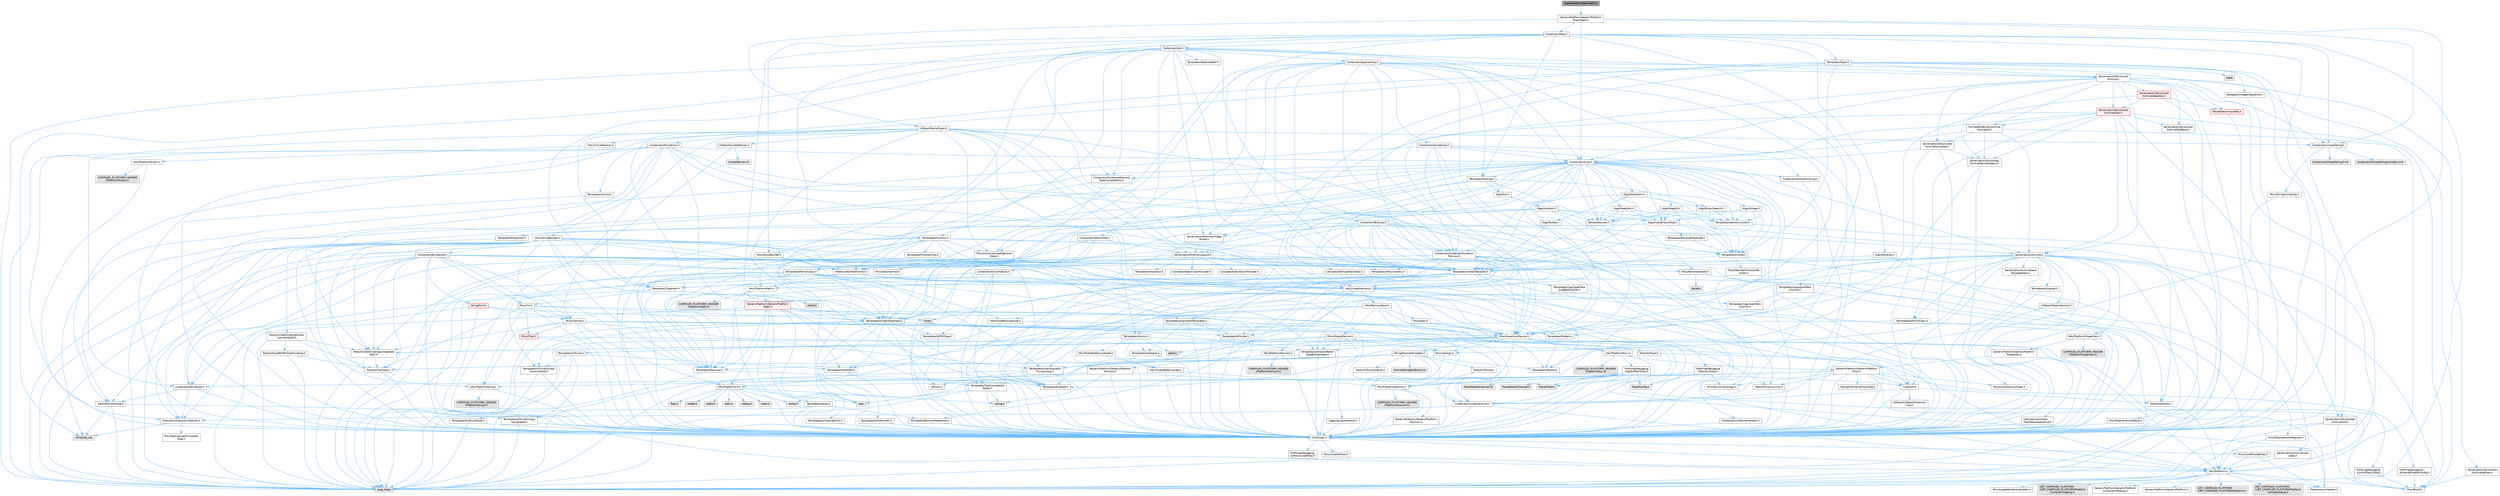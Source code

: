 digraph "ApplePlatformStackWalk.h"
{
 // INTERACTIVE_SVG=YES
 // LATEX_PDF_SIZE
  bgcolor="transparent";
  edge [fontname=Helvetica,fontsize=10,labelfontname=Helvetica,labelfontsize=10];
  node [fontname=Helvetica,fontsize=10,shape=box,height=0.2,width=0.4];
  Node1 [id="Node000001",label="ApplePlatformStackWalk.h",height=0.2,width=0.4,color="gray40", fillcolor="grey60", style="filled", fontcolor="black",tooltip=" "];
  Node1 -> Node2 [id="edge1_Node000001_Node000002",color="steelblue1",style="solid",tooltip=" "];
  Node2 [id="Node000002",label="GenericPlatform/GenericPlatform\lStackWalk.h",height=0.2,width=0.4,color="grey40", fillcolor="white", style="filled",URL="$d1/dc3/GenericPlatformStackWalk_8h.html",tooltip=" "];
  Node2 -> Node3 [id="edge2_Node000002_Node000003",color="steelblue1",style="solid",tooltip=" "];
  Node3 [id="Node000003",label="Containers/Array.h",height=0.2,width=0.4,color="grey40", fillcolor="white", style="filled",URL="$df/dd0/Array_8h.html",tooltip=" "];
  Node3 -> Node4 [id="edge3_Node000003_Node000004",color="steelblue1",style="solid",tooltip=" "];
  Node4 [id="Node000004",label="CoreTypes.h",height=0.2,width=0.4,color="grey40", fillcolor="white", style="filled",URL="$dc/dec/CoreTypes_8h.html",tooltip=" "];
  Node4 -> Node5 [id="edge4_Node000004_Node000005",color="steelblue1",style="solid",tooltip=" "];
  Node5 [id="Node000005",label="HAL/Platform.h",height=0.2,width=0.4,color="grey40", fillcolor="white", style="filled",URL="$d9/dd0/Platform_8h.html",tooltip=" "];
  Node5 -> Node6 [id="edge5_Node000005_Node000006",color="steelblue1",style="solid",tooltip=" "];
  Node6 [id="Node000006",label="Misc/Build.h",height=0.2,width=0.4,color="grey40", fillcolor="white", style="filled",URL="$d3/dbb/Build_8h.html",tooltip=" "];
  Node5 -> Node7 [id="edge6_Node000005_Node000007",color="steelblue1",style="solid",tooltip=" "];
  Node7 [id="Node000007",label="Misc/LargeWorldCoordinates.h",height=0.2,width=0.4,color="grey40", fillcolor="white", style="filled",URL="$d2/dcb/LargeWorldCoordinates_8h.html",tooltip=" "];
  Node5 -> Node8 [id="edge7_Node000005_Node000008",color="steelblue1",style="solid",tooltip=" "];
  Node8 [id="Node000008",label="type_traits",height=0.2,width=0.4,color="grey60", fillcolor="#E0E0E0", style="filled",tooltip=" "];
  Node5 -> Node9 [id="edge8_Node000005_Node000009",color="steelblue1",style="solid",tooltip=" "];
  Node9 [id="Node000009",label="PreprocessorHelpers.h",height=0.2,width=0.4,color="grey40", fillcolor="white", style="filled",URL="$db/ddb/PreprocessorHelpers_8h.html",tooltip=" "];
  Node5 -> Node10 [id="edge9_Node000005_Node000010",color="steelblue1",style="solid",tooltip=" "];
  Node10 [id="Node000010",label="UBT_COMPILED_PLATFORM\l/UBT_COMPILED_PLATFORMPlatform\lCompilerPreSetup.h",height=0.2,width=0.4,color="grey60", fillcolor="#E0E0E0", style="filled",tooltip=" "];
  Node5 -> Node11 [id="edge10_Node000005_Node000011",color="steelblue1",style="solid",tooltip=" "];
  Node11 [id="Node000011",label="GenericPlatform/GenericPlatform\lCompilerPreSetup.h",height=0.2,width=0.4,color="grey40", fillcolor="white", style="filled",URL="$d9/dc8/GenericPlatformCompilerPreSetup_8h.html",tooltip=" "];
  Node5 -> Node12 [id="edge11_Node000005_Node000012",color="steelblue1",style="solid",tooltip=" "];
  Node12 [id="Node000012",label="GenericPlatform/GenericPlatform.h",height=0.2,width=0.4,color="grey40", fillcolor="white", style="filled",URL="$d6/d84/GenericPlatform_8h.html",tooltip=" "];
  Node5 -> Node13 [id="edge12_Node000005_Node000013",color="steelblue1",style="solid",tooltip=" "];
  Node13 [id="Node000013",label="UBT_COMPILED_PLATFORM\l/UBT_COMPILED_PLATFORMPlatform.h",height=0.2,width=0.4,color="grey60", fillcolor="#E0E0E0", style="filled",tooltip=" "];
  Node5 -> Node14 [id="edge13_Node000005_Node000014",color="steelblue1",style="solid",tooltip=" "];
  Node14 [id="Node000014",label="UBT_COMPILED_PLATFORM\l/UBT_COMPILED_PLATFORMPlatform\lCompilerSetup.h",height=0.2,width=0.4,color="grey60", fillcolor="#E0E0E0", style="filled",tooltip=" "];
  Node4 -> Node15 [id="edge14_Node000004_Node000015",color="steelblue1",style="solid",tooltip=" "];
  Node15 [id="Node000015",label="ProfilingDebugging\l/UMemoryDefines.h",height=0.2,width=0.4,color="grey40", fillcolor="white", style="filled",URL="$d2/da2/UMemoryDefines_8h.html",tooltip=" "];
  Node4 -> Node16 [id="edge15_Node000004_Node000016",color="steelblue1",style="solid",tooltip=" "];
  Node16 [id="Node000016",label="Misc/CoreMiscDefines.h",height=0.2,width=0.4,color="grey40", fillcolor="white", style="filled",URL="$da/d38/CoreMiscDefines_8h.html",tooltip=" "];
  Node16 -> Node5 [id="edge16_Node000016_Node000005",color="steelblue1",style="solid",tooltip=" "];
  Node16 -> Node9 [id="edge17_Node000016_Node000009",color="steelblue1",style="solid",tooltip=" "];
  Node4 -> Node17 [id="edge18_Node000004_Node000017",color="steelblue1",style="solid",tooltip=" "];
  Node17 [id="Node000017",label="Misc/CoreDefines.h",height=0.2,width=0.4,color="grey40", fillcolor="white", style="filled",URL="$d3/dd2/CoreDefines_8h.html",tooltip=" "];
  Node3 -> Node18 [id="edge19_Node000003_Node000018",color="steelblue1",style="solid",tooltip=" "];
  Node18 [id="Node000018",label="Misc/AssertionMacros.h",height=0.2,width=0.4,color="grey40", fillcolor="white", style="filled",URL="$d0/dfa/AssertionMacros_8h.html",tooltip=" "];
  Node18 -> Node4 [id="edge20_Node000018_Node000004",color="steelblue1",style="solid",tooltip=" "];
  Node18 -> Node5 [id="edge21_Node000018_Node000005",color="steelblue1",style="solid",tooltip=" "];
  Node18 -> Node19 [id="edge22_Node000018_Node000019",color="steelblue1",style="solid",tooltip=" "];
  Node19 [id="Node000019",label="HAL/PlatformMisc.h",height=0.2,width=0.4,color="grey40", fillcolor="white", style="filled",URL="$d0/df5/PlatformMisc_8h.html",tooltip=" "];
  Node19 -> Node4 [id="edge23_Node000019_Node000004",color="steelblue1",style="solid",tooltip=" "];
  Node19 -> Node20 [id="edge24_Node000019_Node000020",color="steelblue1",style="solid",tooltip=" "];
  Node20 [id="Node000020",label="GenericPlatform/GenericPlatform\lMisc.h",height=0.2,width=0.4,color="grey40", fillcolor="white", style="filled",URL="$db/d9a/GenericPlatformMisc_8h.html",tooltip=" "];
  Node20 -> Node21 [id="edge25_Node000020_Node000021",color="steelblue1",style="solid",tooltip=" "];
  Node21 [id="Node000021",label="Containers/StringFwd.h",height=0.2,width=0.4,color="grey40", fillcolor="white", style="filled",URL="$df/d37/StringFwd_8h.html",tooltip=" "];
  Node21 -> Node4 [id="edge26_Node000021_Node000004",color="steelblue1",style="solid",tooltip=" "];
  Node21 -> Node22 [id="edge27_Node000021_Node000022",color="steelblue1",style="solid",tooltip=" "];
  Node22 [id="Node000022",label="Traits/ElementType.h",height=0.2,width=0.4,color="grey40", fillcolor="white", style="filled",URL="$d5/d4f/ElementType_8h.html",tooltip=" "];
  Node22 -> Node5 [id="edge28_Node000022_Node000005",color="steelblue1",style="solid",tooltip=" "];
  Node22 -> Node23 [id="edge29_Node000022_Node000023",color="steelblue1",style="solid",tooltip=" "];
  Node23 [id="Node000023",label="initializer_list",height=0.2,width=0.4,color="grey60", fillcolor="#E0E0E0", style="filled",tooltip=" "];
  Node22 -> Node8 [id="edge30_Node000022_Node000008",color="steelblue1",style="solid",tooltip=" "];
  Node21 -> Node24 [id="edge31_Node000021_Node000024",color="steelblue1",style="solid",tooltip=" "];
  Node24 [id="Node000024",label="Traits/IsContiguousContainer.h",height=0.2,width=0.4,color="grey40", fillcolor="white", style="filled",URL="$d5/d3c/IsContiguousContainer_8h.html",tooltip=" "];
  Node24 -> Node4 [id="edge32_Node000024_Node000004",color="steelblue1",style="solid",tooltip=" "];
  Node24 -> Node25 [id="edge33_Node000024_Node000025",color="steelblue1",style="solid",tooltip=" "];
  Node25 [id="Node000025",label="Misc/StaticAssertComplete\lType.h",height=0.2,width=0.4,color="grey40", fillcolor="white", style="filled",URL="$d5/d4e/StaticAssertCompleteType_8h.html",tooltip=" "];
  Node24 -> Node23 [id="edge34_Node000024_Node000023",color="steelblue1",style="solid",tooltip=" "];
  Node20 -> Node26 [id="edge35_Node000020_Node000026",color="steelblue1",style="solid",tooltip=" "];
  Node26 [id="Node000026",label="CoreFwd.h",height=0.2,width=0.4,color="grey40", fillcolor="white", style="filled",URL="$d1/d1e/CoreFwd_8h.html",tooltip=" "];
  Node26 -> Node4 [id="edge36_Node000026_Node000004",color="steelblue1",style="solid",tooltip=" "];
  Node26 -> Node27 [id="edge37_Node000026_Node000027",color="steelblue1",style="solid",tooltip=" "];
  Node27 [id="Node000027",label="Containers/ContainersFwd.h",height=0.2,width=0.4,color="grey40", fillcolor="white", style="filled",URL="$d4/d0a/ContainersFwd_8h.html",tooltip=" "];
  Node27 -> Node5 [id="edge38_Node000027_Node000005",color="steelblue1",style="solid",tooltip=" "];
  Node27 -> Node4 [id="edge39_Node000027_Node000004",color="steelblue1",style="solid",tooltip=" "];
  Node27 -> Node24 [id="edge40_Node000027_Node000024",color="steelblue1",style="solid",tooltip=" "];
  Node26 -> Node28 [id="edge41_Node000026_Node000028",color="steelblue1",style="solid",tooltip=" "];
  Node28 [id="Node000028",label="Math/MathFwd.h",height=0.2,width=0.4,color="grey40", fillcolor="white", style="filled",URL="$d2/d10/MathFwd_8h.html",tooltip=" "];
  Node28 -> Node5 [id="edge42_Node000028_Node000005",color="steelblue1",style="solid",tooltip=" "];
  Node26 -> Node29 [id="edge43_Node000026_Node000029",color="steelblue1",style="solid",tooltip=" "];
  Node29 [id="Node000029",label="UObject/UObjectHierarchy\lFwd.h",height=0.2,width=0.4,color="grey40", fillcolor="white", style="filled",URL="$d3/d13/UObjectHierarchyFwd_8h.html",tooltip=" "];
  Node20 -> Node4 [id="edge44_Node000020_Node000004",color="steelblue1",style="solid",tooltip=" "];
  Node20 -> Node30 [id="edge45_Node000020_Node000030",color="steelblue1",style="solid",tooltip=" "];
  Node30 [id="Node000030",label="FramePro/FrameProConfig.h",height=0.2,width=0.4,color="grey40", fillcolor="white", style="filled",URL="$d7/d90/FrameProConfig_8h.html",tooltip=" "];
  Node20 -> Node31 [id="edge46_Node000020_Node000031",color="steelblue1",style="solid",tooltip=" "];
  Node31 [id="Node000031",label="HAL/PlatformCrt.h",height=0.2,width=0.4,color="grey40", fillcolor="white", style="filled",URL="$d8/d75/PlatformCrt_8h.html",tooltip=" "];
  Node31 -> Node32 [id="edge47_Node000031_Node000032",color="steelblue1",style="solid",tooltip=" "];
  Node32 [id="Node000032",label="new",height=0.2,width=0.4,color="grey60", fillcolor="#E0E0E0", style="filled",tooltip=" "];
  Node31 -> Node33 [id="edge48_Node000031_Node000033",color="steelblue1",style="solid",tooltip=" "];
  Node33 [id="Node000033",label="wchar.h",height=0.2,width=0.4,color="grey60", fillcolor="#E0E0E0", style="filled",tooltip=" "];
  Node31 -> Node34 [id="edge49_Node000031_Node000034",color="steelblue1",style="solid",tooltip=" "];
  Node34 [id="Node000034",label="stddef.h",height=0.2,width=0.4,color="grey60", fillcolor="#E0E0E0", style="filled",tooltip=" "];
  Node31 -> Node35 [id="edge50_Node000031_Node000035",color="steelblue1",style="solid",tooltip=" "];
  Node35 [id="Node000035",label="stdlib.h",height=0.2,width=0.4,color="grey60", fillcolor="#E0E0E0", style="filled",tooltip=" "];
  Node31 -> Node36 [id="edge51_Node000031_Node000036",color="steelblue1",style="solid",tooltip=" "];
  Node36 [id="Node000036",label="stdio.h",height=0.2,width=0.4,color="grey60", fillcolor="#E0E0E0", style="filled",tooltip=" "];
  Node31 -> Node37 [id="edge52_Node000031_Node000037",color="steelblue1",style="solid",tooltip=" "];
  Node37 [id="Node000037",label="stdarg.h",height=0.2,width=0.4,color="grey60", fillcolor="#E0E0E0", style="filled",tooltip=" "];
  Node31 -> Node38 [id="edge53_Node000031_Node000038",color="steelblue1",style="solid",tooltip=" "];
  Node38 [id="Node000038",label="math.h",height=0.2,width=0.4,color="grey60", fillcolor="#E0E0E0", style="filled",tooltip=" "];
  Node31 -> Node39 [id="edge54_Node000031_Node000039",color="steelblue1",style="solid",tooltip=" "];
  Node39 [id="Node000039",label="float.h",height=0.2,width=0.4,color="grey60", fillcolor="#E0E0E0", style="filled",tooltip=" "];
  Node31 -> Node40 [id="edge55_Node000031_Node000040",color="steelblue1",style="solid",tooltip=" "];
  Node40 [id="Node000040",label="string.h",height=0.2,width=0.4,color="grey60", fillcolor="#E0E0E0", style="filled",tooltip=" "];
  Node20 -> Node41 [id="edge56_Node000020_Node000041",color="steelblue1",style="solid",tooltip=" "];
  Node41 [id="Node000041",label="Math/NumericLimits.h",height=0.2,width=0.4,color="grey40", fillcolor="white", style="filled",URL="$df/d1b/NumericLimits_8h.html",tooltip=" "];
  Node41 -> Node4 [id="edge57_Node000041_Node000004",color="steelblue1",style="solid",tooltip=" "];
  Node20 -> Node42 [id="edge58_Node000020_Node000042",color="steelblue1",style="solid",tooltip=" "];
  Node42 [id="Node000042",label="Misc/CompressionFlags.h",height=0.2,width=0.4,color="grey40", fillcolor="white", style="filled",URL="$d9/d76/CompressionFlags_8h.html",tooltip=" "];
  Node20 -> Node43 [id="edge59_Node000020_Node000043",color="steelblue1",style="solid",tooltip=" "];
  Node43 [id="Node000043",label="Misc/EnumClassFlags.h",height=0.2,width=0.4,color="grey40", fillcolor="white", style="filled",URL="$d8/de7/EnumClassFlags_8h.html",tooltip=" "];
  Node20 -> Node44 [id="edge60_Node000020_Node000044",color="steelblue1",style="solid",tooltip=" "];
  Node44 [id="Node000044",label="ProfilingDebugging\l/CsvProfilerConfig.h",height=0.2,width=0.4,color="grey40", fillcolor="white", style="filled",URL="$d3/d88/CsvProfilerConfig_8h.html",tooltip=" "];
  Node44 -> Node6 [id="edge61_Node000044_Node000006",color="steelblue1",style="solid",tooltip=" "];
  Node20 -> Node45 [id="edge62_Node000020_Node000045",color="steelblue1",style="solid",tooltip=" "];
  Node45 [id="Node000045",label="ProfilingDebugging\l/ExternalProfilerConfig.h",height=0.2,width=0.4,color="grey40", fillcolor="white", style="filled",URL="$d3/dbb/ExternalProfilerConfig_8h.html",tooltip=" "];
  Node45 -> Node6 [id="edge63_Node000045_Node000006",color="steelblue1",style="solid",tooltip=" "];
  Node19 -> Node46 [id="edge64_Node000019_Node000046",color="steelblue1",style="solid",tooltip=" "];
  Node46 [id="Node000046",label="COMPILED_PLATFORM_HEADER\l(PlatformMisc.h)",height=0.2,width=0.4,color="grey60", fillcolor="#E0E0E0", style="filled",tooltip=" "];
  Node19 -> Node47 [id="edge65_Node000019_Node000047",color="steelblue1",style="solid",tooltip=" "];
  Node47 [id="Node000047",label="ProfilingDebugging\l/CpuProfilerTrace.h",height=0.2,width=0.4,color="grey40", fillcolor="white", style="filled",URL="$da/dcb/CpuProfilerTrace_8h.html",tooltip=" "];
  Node47 -> Node4 [id="edge66_Node000047_Node000004",color="steelblue1",style="solid",tooltip=" "];
  Node47 -> Node27 [id="edge67_Node000047_Node000027",color="steelblue1",style="solid",tooltip=" "];
  Node47 -> Node48 [id="edge68_Node000047_Node000048",color="steelblue1",style="solid",tooltip=" "];
  Node48 [id="Node000048",label="HAL/PlatformAtomics.h",height=0.2,width=0.4,color="grey40", fillcolor="white", style="filled",URL="$d3/d36/PlatformAtomics_8h.html",tooltip=" "];
  Node48 -> Node4 [id="edge69_Node000048_Node000004",color="steelblue1",style="solid",tooltip=" "];
  Node48 -> Node49 [id="edge70_Node000048_Node000049",color="steelblue1",style="solid",tooltip=" "];
  Node49 [id="Node000049",label="GenericPlatform/GenericPlatform\lAtomics.h",height=0.2,width=0.4,color="grey40", fillcolor="white", style="filled",URL="$da/d72/GenericPlatformAtomics_8h.html",tooltip=" "];
  Node49 -> Node4 [id="edge71_Node000049_Node000004",color="steelblue1",style="solid",tooltip=" "];
  Node48 -> Node50 [id="edge72_Node000048_Node000050",color="steelblue1",style="solid",tooltip=" "];
  Node50 [id="Node000050",label="COMPILED_PLATFORM_HEADER\l(PlatformAtomics.h)",height=0.2,width=0.4,color="grey60", fillcolor="#E0E0E0", style="filled",tooltip=" "];
  Node47 -> Node9 [id="edge73_Node000047_Node000009",color="steelblue1",style="solid",tooltip=" "];
  Node47 -> Node6 [id="edge74_Node000047_Node000006",color="steelblue1",style="solid",tooltip=" "];
  Node47 -> Node51 [id="edge75_Node000047_Node000051",color="steelblue1",style="solid",tooltip=" "];
  Node51 [id="Node000051",label="Trace/Config.h",height=0.2,width=0.4,color="grey60", fillcolor="#E0E0E0", style="filled",tooltip=" "];
  Node47 -> Node52 [id="edge76_Node000047_Node000052",color="steelblue1",style="solid",tooltip=" "];
  Node52 [id="Node000052",label="Trace/Detail/Channel.h",height=0.2,width=0.4,color="grey60", fillcolor="#E0E0E0", style="filled",tooltip=" "];
  Node47 -> Node53 [id="edge77_Node000047_Node000053",color="steelblue1",style="solid",tooltip=" "];
  Node53 [id="Node000053",label="Trace/Detail/Channel.inl",height=0.2,width=0.4,color="grey60", fillcolor="#E0E0E0", style="filled",tooltip=" "];
  Node47 -> Node54 [id="edge78_Node000047_Node000054",color="steelblue1",style="solid",tooltip=" "];
  Node54 [id="Node000054",label="Trace/Trace.h",height=0.2,width=0.4,color="grey60", fillcolor="#E0E0E0", style="filled",tooltip=" "];
  Node18 -> Node9 [id="edge79_Node000018_Node000009",color="steelblue1",style="solid",tooltip=" "];
  Node18 -> Node55 [id="edge80_Node000018_Node000055",color="steelblue1",style="solid",tooltip=" "];
  Node55 [id="Node000055",label="Templates/EnableIf.h",height=0.2,width=0.4,color="grey40", fillcolor="white", style="filled",URL="$d7/d60/EnableIf_8h.html",tooltip=" "];
  Node55 -> Node4 [id="edge81_Node000055_Node000004",color="steelblue1",style="solid",tooltip=" "];
  Node18 -> Node56 [id="edge82_Node000018_Node000056",color="steelblue1",style="solid",tooltip=" "];
  Node56 [id="Node000056",label="Templates/IsArrayOrRefOf\lTypeByPredicate.h",height=0.2,width=0.4,color="grey40", fillcolor="white", style="filled",URL="$d6/da1/IsArrayOrRefOfTypeByPredicate_8h.html",tooltip=" "];
  Node56 -> Node4 [id="edge83_Node000056_Node000004",color="steelblue1",style="solid",tooltip=" "];
  Node18 -> Node57 [id="edge84_Node000018_Node000057",color="steelblue1",style="solid",tooltip=" "];
  Node57 [id="Node000057",label="Templates/IsValidVariadic\lFunctionArg.h",height=0.2,width=0.4,color="grey40", fillcolor="white", style="filled",URL="$d0/dc8/IsValidVariadicFunctionArg_8h.html",tooltip=" "];
  Node57 -> Node4 [id="edge85_Node000057_Node000004",color="steelblue1",style="solid",tooltip=" "];
  Node57 -> Node58 [id="edge86_Node000057_Node000058",color="steelblue1",style="solid",tooltip=" "];
  Node58 [id="Node000058",label="IsEnum.h",height=0.2,width=0.4,color="grey40", fillcolor="white", style="filled",URL="$d4/de5/IsEnum_8h.html",tooltip=" "];
  Node57 -> Node8 [id="edge87_Node000057_Node000008",color="steelblue1",style="solid",tooltip=" "];
  Node18 -> Node59 [id="edge88_Node000018_Node000059",color="steelblue1",style="solid",tooltip=" "];
  Node59 [id="Node000059",label="Traits/IsCharEncodingCompatible\lWith.h",height=0.2,width=0.4,color="grey40", fillcolor="white", style="filled",URL="$df/dd1/IsCharEncodingCompatibleWith_8h.html",tooltip=" "];
  Node59 -> Node8 [id="edge89_Node000059_Node000008",color="steelblue1",style="solid",tooltip=" "];
  Node59 -> Node60 [id="edge90_Node000059_Node000060",color="steelblue1",style="solid",tooltip=" "];
  Node60 [id="Node000060",label="Traits/IsCharType.h",height=0.2,width=0.4,color="grey40", fillcolor="white", style="filled",URL="$db/d51/IsCharType_8h.html",tooltip=" "];
  Node60 -> Node4 [id="edge91_Node000060_Node000004",color="steelblue1",style="solid",tooltip=" "];
  Node18 -> Node61 [id="edge92_Node000018_Node000061",color="steelblue1",style="solid",tooltip=" "];
  Node61 [id="Node000061",label="Misc/VarArgs.h",height=0.2,width=0.4,color="grey40", fillcolor="white", style="filled",URL="$d5/d6f/VarArgs_8h.html",tooltip=" "];
  Node61 -> Node4 [id="edge93_Node000061_Node000004",color="steelblue1",style="solid",tooltip=" "];
  Node18 -> Node62 [id="edge94_Node000018_Node000062",color="steelblue1",style="solid",tooltip=" "];
  Node62 [id="Node000062",label="String/FormatStringSan.h",height=0.2,width=0.4,color="grey40", fillcolor="white", style="filled",URL="$d3/d8b/FormatStringSan_8h.html",tooltip=" "];
  Node62 -> Node8 [id="edge95_Node000062_Node000008",color="steelblue1",style="solid",tooltip=" "];
  Node62 -> Node4 [id="edge96_Node000062_Node000004",color="steelblue1",style="solid",tooltip=" "];
  Node62 -> Node63 [id="edge97_Node000062_Node000063",color="steelblue1",style="solid",tooltip=" "];
  Node63 [id="Node000063",label="Templates/Requires.h",height=0.2,width=0.4,color="grey40", fillcolor="white", style="filled",URL="$dc/d96/Requires_8h.html",tooltip=" "];
  Node63 -> Node55 [id="edge98_Node000063_Node000055",color="steelblue1",style="solid",tooltip=" "];
  Node63 -> Node8 [id="edge99_Node000063_Node000008",color="steelblue1",style="solid",tooltip=" "];
  Node62 -> Node64 [id="edge100_Node000062_Node000064",color="steelblue1",style="solid",tooltip=" "];
  Node64 [id="Node000064",label="Templates/Identity.h",height=0.2,width=0.4,color="grey40", fillcolor="white", style="filled",URL="$d0/dd5/Identity_8h.html",tooltip=" "];
  Node62 -> Node57 [id="edge101_Node000062_Node000057",color="steelblue1",style="solid",tooltip=" "];
  Node62 -> Node60 [id="edge102_Node000062_Node000060",color="steelblue1",style="solid",tooltip=" "];
  Node62 -> Node65 [id="edge103_Node000062_Node000065",color="steelblue1",style="solid",tooltip=" "];
  Node65 [id="Node000065",label="Traits/IsTEnumAsByte.h",height=0.2,width=0.4,color="grey40", fillcolor="white", style="filled",URL="$d1/de6/IsTEnumAsByte_8h.html",tooltip=" "];
  Node62 -> Node66 [id="edge104_Node000062_Node000066",color="steelblue1",style="solid",tooltip=" "];
  Node66 [id="Node000066",label="Traits/IsTString.h",height=0.2,width=0.4,color="grey40", fillcolor="white", style="filled",URL="$d0/df8/IsTString_8h.html",tooltip=" "];
  Node66 -> Node27 [id="edge105_Node000066_Node000027",color="steelblue1",style="solid",tooltip=" "];
  Node62 -> Node27 [id="edge106_Node000062_Node000027",color="steelblue1",style="solid",tooltip=" "];
  Node62 -> Node67 [id="edge107_Node000062_Node000067",color="steelblue1",style="solid",tooltip=" "];
  Node67 [id="Node000067",label="FormatStringSanErrors.inl",height=0.2,width=0.4,color="grey60", fillcolor="#E0E0E0", style="filled",tooltip=" "];
  Node18 -> Node68 [id="edge108_Node000018_Node000068",color="steelblue1",style="solid",tooltip=" "];
  Node68 [id="Node000068",label="atomic",height=0.2,width=0.4,color="grey60", fillcolor="#E0E0E0", style="filled",tooltip=" "];
  Node3 -> Node69 [id="edge109_Node000003_Node000069",color="steelblue1",style="solid",tooltip=" "];
  Node69 [id="Node000069",label="Misc/IntrusiveUnsetOptional\lState.h",height=0.2,width=0.4,color="grey40", fillcolor="white", style="filled",URL="$d2/d0a/IntrusiveUnsetOptionalState_8h.html",tooltip=" "];
  Node69 -> Node70 [id="edge110_Node000069_Node000070",color="steelblue1",style="solid",tooltip=" "];
  Node70 [id="Node000070",label="Misc/OptionalFwd.h",height=0.2,width=0.4,color="grey40", fillcolor="white", style="filled",URL="$dc/d50/OptionalFwd_8h.html",tooltip=" "];
  Node3 -> Node71 [id="edge111_Node000003_Node000071",color="steelblue1",style="solid",tooltip=" "];
  Node71 [id="Node000071",label="Misc/ReverseIterate.h",height=0.2,width=0.4,color="grey40", fillcolor="white", style="filled",URL="$db/de3/ReverseIterate_8h.html",tooltip=" "];
  Node71 -> Node5 [id="edge112_Node000071_Node000005",color="steelblue1",style="solid",tooltip=" "];
  Node71 -> Node72 [id="edge113_Node000071_Node000072",color="steelblue1",style="solid",tooltip=" "];
  Node72 [id="Node000072",label="iterator",height=0.2,width=0.4,color="grey60", fillcolor="#E0E0E0", style="filled",tooltip=" "];
  Node3 -> Node73 [id="edge114_Node000003_Node000073",color="steelblue1",style="solid",tooltip=" "];
  Node73 [id="Node000073",label="HAL/UnrealMemory.h",height=0.2,width=0.4,color="grey40", fillcolor="white", style="filled",URL="$d9/d96/UnrealMemory_8h.html",tooltip=" "];
  Node73 -> Node4 [id="edge115_Node000073_Node000004",color="steelblue1",style="solid",tooltip=" "];
  Node73 -> Node74 [id="edge116_Node000073_Node000074",color="steelblue1",style="solid",tooltip=" "];
  Node74 [id="Node000074",label="GenericPlatform/GenericPlatform\lMemory.h",height=0.2,width=0.4,color="grey40", fillcolor="white", style="filled",URL="$dd/d22/GenericPlatformMemory_8h.html",tooltip=" "];
  Node74 -> Node26 [id="edge117_Node000074_Node000026",color="steelblue1",style="solid",tooltip=" "];
  Node74 -> Node4 [id="edge118_Node000074_Node000004",color="steelblue1",style="solid",tooltip=" "];
  Node74 -> Node75 [id="edge119_Node000074_Node000075",color="steelblue1",style="solid",tooltip=" "];
  Node75 [id="Node000075",label="HAL/PlatformString.h",height=0.2,width=0.4,color="grey40", fillcolor="white", style="filled",URL="$db/db5/PlatformString_8h.html",tooltip=" "];
  Node75 -> Node4 [id="edge120_Node000075_Node000004",color="steelblue1",style="solid",tooltip=" "];
  Node75 -> Node76 [id="edge121_Node000075_Node000076",color="steelblue1",style="solid",tooltip=" "];
  Node76 [id="Node000076",label="COMPILED_PLATFORM_HEADER\l(PlatformString.h)",height=0.2,width=0.4,color="grey60", fillcolor="#E0E0E0", style="filled",tooltip=" "];
  Node74 -> Node40 [id="edge122_Node000074_Node000040",color="steelblue1",style="solid",tooltip=" "];
  Node74 -> Node33 [id="edge123_Node000074_Node000033",color="steelblue1",style="solid",tooltip=" "];
  Node73 -> Node77 [id="edge124_Node000073_Node000077",color="steelblue1",style="solid",tooltip=" "];
  Node77 [id="Node000077",label="HAL/MemoryBase.h",height=0.2,width=0.4,color="grey40", fillcolor="white", style="filled",URL="$d6/d9f/MemoryBase_8h.html",tooltip=" "];
  Node77 -> Node4 [id="edge125_Node000077_Node000004",color="steelblue1",style="solid",tooltip=" "];
  Node77 -> Node48 [id="edge126_Node000077_Node000048",color="steelblue1",style="solid",tooltip=" "];
  Node77 -> Node31 [id="edge127_Node000077_Node000031",color="steelblue1",style="solid",tooltip=" "];
  Node77 -> Node78 [id="edge128_Node000077_Node000078",color="steelblue1",style="solid",tooltip=" "];
  Node78 [id="Node000078",label="Misc/Exec.h",height=0.2,width=0.4,color="grey40", fillcolor="white", style="filled",URL="$de/ddb/Exec_8h.html",tooltip=" "];
  Node78 -> Node4 [id="edge129_Node000078_Node000004",color="steelblue1",style="solid",tooltip=" "];
  Node78 -> Node18 [id="edge130_Node000078_Node000018",color="steelblue1",style="solid",tooltip=" "];
  Node77 -> Node79 [id="edge131_Node000077_Node000079",color="steelblue1",style="solid",tooltip=" "];
  Node79 [id="Node000079",label="Misc/OutputDevice.h",height=0.2,width=0.4,color="grey40", fillcolor="white", style="filled",URL="$d7/d32/OutputDevice_8h.html",tooltip=" "];
  Node79 -> Node26 [id="edge132_Node000079_Node000026",color="steelblue1",style="solid",tooltip=" "];
  Node79 -> Node4 [id="edge133_Node000079_Node000004",color="steelblue1",style="solid",tooltip=" "];
  Node79 -> Node80 [id="edge134_Node000079_Node000080",color="steelblue1",style="solid",tooltip=" "];
  Node80 [id="Node000080",label="Logging/LogVerbosity.h",height=0.2,width=0.4,color="grey40", fillcolor="white", style="filled",URL="$d2/d8f/LogVerbosity_8h.html",tooltip=" "];
  Node80 -> Node4 [id="edge135_Node000080_Node000004",color="steelblue1",style="solid",tooltip=" "];
  Node79 -> Node61 [id="edge136_Node000079_Node000061",color="steelblue1",style="solid",tooltip=" "];
  Node79 -> Node56 [id="edge137_Node000079_Node000056",color="steelblue1",style="solid",tooltip=" "];
  Node79 -> Node57 [id="edge138_Node000079_Node000057",color="steelblue1",style="solid",tooltip=" "];
  Node79 -> Node59 [id="edge139_Node000079_Node000059",color="steelblue1",style="solid",tooltip=" "];
  Node77 -> Node81 [id="edge140_Node000077_Node000081",color="steelblue1",style="solid",tooltip=" "];
  Node81 [id="Node000081",label="Templates/Atomic.h",height=0.2,width=0.4,color="grey40", fillcolor="white", style="filled",URL="$d3/d91/Atomic_8h.html",tooltip=" "];
  Node81 -> Node82 [id="edge141_Node000081_Node000082",color="steelblue1",style="solid",tooltip=" "];
  Node82 [id="Node000082",label="HAL/ThreadSafeCounter.h",height=0.2,width=0.4,color="grey40", fillcolor="white", style="filled",URL="$dc/dc9/ThreadSafeCounter_8h.html",tooltip=" "];
  Node82 -> Node4 [id="edge142_Node000082_Node000004",color="steelblue1",style="solid",tooltip=" "];
  Node82 -> Node48 [id="edge143_Node000082_Node000048",color="steelblue1",style="solid",tooltip=" "];
  Node81 -> Node83 [id="edge144_Node000081_Node000083",color="steelblue1",style="solid",tooltip=" "];
  Node83 [id="Node000083",label="HAL/ThreadSafeCounter64.h",height=0.2,width=0.4,color="grey40", fillcolor="white", style="filled",URL="$d0/d12/ThreadSafeCounter64_8h.html",tooltip=" "];
  Node83 -> Node4 [id="edge145_Node000083_Node000004",color="steelblue1",style="solid",tooltip=" "];
  Node83 -> Node82 [id="edge146_Node000083_Node000082",color="steelblue1",style="solid",tooltip=" "];
  Node81 -> Node84 [id="edge147_Node000081_Node000084",color="steelblue1",style="solid",tooltip=" "];
  Node84 [id="Node000084",label="Templates/IsIntegral.h",height=0.2,width=0.4,color="grey40", fillcolor="white", style="filled",URL="$da/d64/IsIntegral_8h.html",tooltip=" "];
  Node84 -> Node4 [id="edge148_Node000084_Node000004",color="steelblue1",style="solid",tooltip=" "];
  Node81 -> Node85 [id="edge149_Node000081_Node000085",color="steelblue1",style="solid",tooltip=" "];
  Node85 [id="Node000085",label="Templates/IsTrivial.h",height=0.2,width=0.4,color="grey40", fillcolor="white", style="filled",URL="$da/d4c/IsTrivial_8h.html",tooltip=" "];
  Node85 -> Node86 [id="edge150_Node000085_Node000086",color="steelblue1",style="solid",tooltip=" "];
  Node86 [id="Node000086",label="Templates/AndOrNot.h",height=0.2,width=0.4,color="grey40", fillcolor="white", style="filled",URL="$db/d0a/AndOrNot_8h.html",tooltip=" "];
  Node86 -> Node4 [id="edge151_Node000086_Node000004",color="steelblue1",style="solid",tooltip=" "];
  Node85 -> Node87 [id="edge152_Node000085_Node000087",color="steelblue1",style="solid",tooltip=" "];
  Node87 [id="Node000087",label="Templates/IsTriviallyCopy\lConstructible.h",height=0.2,width=0.4,color="grey40", fillcolor="white", style="filled",URL="$d3/d78/IsTriviallyCopyConstructible_8h.html",tooltip=" "];
  Node87 -> Node4 [id="edge153_Node000087_Node000004",color="steelblue1",style="solid",tooltip=" "];
  Node87 -> Node8 [id="edge154_Node000087_Node000008",color="steelblue1",style="solid",tooltip=" "];
  Node85 -> Node88 [id="edge155_Node000085_Node000088",color="steelblue1",style="solid",tooltip=" "];
  Node88 [id="Node000088",label="Templates/IsTriviallyCopy\lAssignable.h",height=0.2,width=0.4,color="grey40", fillcolor="white", style="filled",URL="$d2/df2/IsTriviallyCopyAssignable_8h.html",tooltip=" "];
  Node88 -> Node4 [id="edge156_Node000088_Node000004",color="steelblue1",style="solid",tooltip=" "];
  Node88 -> Node8 [id="edge157_Node000088_Node000008",color="steelblue1",style="solid",tooltip=" "];
  Node85 -> Node8 [id="edge158_Node000085_Node000008",color="steelblue1",style="solid",tooltip=" "];
  Node81 -> Node89 [id="edge159_Node000081_Node000089",color="steelblue1",style="solid",tooltip=" "];
  Node89 [id="Node000089",label="Traits/IntType.h",height=0.2,width=0.4,color="grey40", fillcolor="white", style="filled",URL="$d7/deb/IntType_8h.html",tooltip=" "];
  Node89 -> Node5 [id="edge160_Node000089_Node000005",color="steelblue1",style="solid",tooltip=" "];
  Node81 -> Node68 [id="edge161_Node000081_Node000068",color="steelblue1",style="solid",tooltip=" "];
  Node73 -> Node90 [id="edge162_Node000073_Node000090",color="steelblue1",style="solid",tooltip=" "];
  Node90 [id="Node000090",label="HAL/PlatformMemory.h",height=0.2,width=0.4,color="grey40", fillcolor="white", style="filled",URL="$de/d68/PlatformMemory_8h.html",tooltip=" "];
  Node90 -> Node4 [id="edge163_Node000090_Node000004",color="steelblue1",style="solid",tooltip=" "];
  Node90 -> Node74 [id="edge164_Node000090_Node000074",color="steelblue1",style="solid",tooltip=" "];
  Node90 -> Node91 [id="edge165_Node000090_Node000091",color="steelblue1",style="solid",tooltip=" "];
  Node91 [id="Node000091",label="COMPILED_PLATFORM_HEADER\l(PlatformMemory.h)",height=0.2,width=0.4,color="grey60", fillcolor="#E0E0E0", style="filled",tooltip=" "];
  Node73 -> Node92 [id="edge166_Node000073_Node000092",color="steelblue1",style="solid",tooltip=" "];
  Node92 [id="Node000092",label="ProfilingDebugging\l/MemoryTrace.h",height=0.2,width=0.4,color="grey40", fillcolor="white", style="filled",URL="$da/dd7/MemoryTrace_8h.html",tooltip=" "];
  Node92 -> Node5 [id="edge167_Node000092_Node000005",color="steelblue1",style="solid",tooltip=" "];
  Node92 -> Node43 [id="edge168_Node000092_Node000043",color="steelblue1",style="solid",tooltip=" "];
  Node92 -> Node51 [id="edge169_Node000092_Node000051",color="steelblue1",style="solid",tooltip=" "];
  Node92 -> Node54 [id="edge170_Node000092_Node000054",color="steelblue1",style="solid",tooltip=" "];
  Node73 -> Node93 [id="edge171_Node000073_Node000093",color="steelblue1",style="solid",tooltip=" "];
  Node93 [id="Node000093",label="Templates/IsPointer.h",height=0.2,width=0.4,color="grey40", fillcolor="white", style="filled",URL="$d7/d05/IsPointer_8h.html",tooltip=" "];
  Node93 -> Node4 [id="edge172_Node000093_Node000004",color="steelblue1",style="solid",tooltip=" "];
  Node3 -> Node94 [id="edge173_Node000003_Node000094",color="steelblue1",style="solid",tooltip=" "];
  Node94 [id="Node000094",label="Templates/UnrealTypeTraits.h",height=0.2,width=0.4,color="grey40", fillcolor="white", style="filled",URL="$d2/d2d/UnrealTypeTraits_8h.html",tooltip=" "];
  Node94 -> Node4 [id="edge174_Node000094_Node000004",color="steelblue1",style="solid",tooltip=" "];
  Node94 -> Node93 [id="edge175_Node000094_Node000093",color="steelblue1",style="solid",tooltip=" "];
  Node94 -> Node18 [id="edge176_Node000094_Node000018",color="steelblue1",style="solid",tooltip=" "];
  Node94 -> Node86 [id="edge177_Node000094_Node000086",color="steelblue1",style="solid",tooltip=" "];
  Node94 -> Node55 [id="edge178_Node000094_Node000055",color="steelblue1",style="solid",tooltip=" "];
  Node94 -> Node95 [id="edge179_Node000094_Node000095",color="steelblue1",style="solid",tooltip=" "];
  Node95 [id="Node000095",label="Templates/IsArithmetic.h",height=0.2,width=0.4,color="grey40", fillcolor="white", style="filled",URL="$d2/d5d/IsArithmetic_8h.html",tooltip=" "];
  Node95 -> Node4 [id="edge180_Node000095_Node000004",color="steelblue1",style="solid",tooltip=" "];
  Node94 -> Node58 [id="edge181_Node000094_Node000058",color="steelblue1",style="solid",tooltip=" "];
  Node94 -> Node96 [id="edge182_Node000094_Node000096",color="steelblue1",style="solid",tooltip=" "];
  Node96 [id="Node000096",label="Templates/Models.h",height=0.2,width=0.4,color="grey40", fillcolor="white", style="filled",URL="$d3/d0c/Models_8h.html",tooltip=" "];
  Node96 -> Node64 [id="edge183_Node000096_Node000064",color="steelblue1",style="solid",tooltip=" "];
  Node94 -> Node97 [id="edge184_Node000094_Node000097",color="steelblue1",style="solid",tooltip=" "];
  Node97 [id="Node000097",label="Templates/IsPODType.h",height=0.2,width=0.4,color="grey40", fillcolor="white", style="filled",URL="$d7/db1/IsPODType_8h.html",tooltip=" "];
  Node97 -> Node4 [id="edge185_Node000097_Node000004",color="steelblue1",style="solid",tooltip=" "];
  Node94 -> Node98 [id="edge186_Node000094_Node000098",color="steelblue1",style="solid",tooltip=" "];
  Node98 [id="Node000098",label="Templates/IsUECoreType.h",height=0.2,width=0.4,color="grey40", fillcolor="white", style="filled",URL="$d1/db8/IsUECoreType_8h.html",tooltip=" "];
  Node98 -> Node4 [id="edge187_Node000098_Node000004",color="steelblue1",style="solid",tooltip=" "];
  Node98 -> Node8 [id="edge188_Node000098_Node000008",color="steelblue1",style="solid",tooltip=" "];
  Node94 -> Node87 [id="edge189_Node000094_Node000087",color="steelblue1",style="solid",tooltip=" "];
  Node3 -> Node99 [id="edge190_Node000003_Node000099",color="steelblue1",style="solid",tooltip=" "];
  Node99 [id="Node000099",label="Templates/UnrealTemplate.h",height=0.2,width=0.4,color="grey40", fillcolor="white", style="filled",URL="$d4/d24/UnrealTemplate_8h.html",tooltip=" "];
  Node99 -> Node4 [id="edge191_Node000099_Node000004",color="steelblue1",style="solid",tooltip=" "];
  Node99 -> Node93 [id="edge192_Node000099_Node000093",color="steelblue1",style="solid",tooltip=" "];
  Node99 -> Node73 [id="edge193_Node000099_Node000073",color="steelblue1",style="solid",tooltip=" "];
  Node99 -> Node100 [id="edge194_Node000099_Node000100",color="steelblue1",style="solid",tooltip=" "];
  Node100 [id="Node000100",label="Templates/CopyQualifiers\lAndRefsFromTo.h",height=0.2,width=0.4,color="grey40", fillcolor="white", style="filled",URL="$d3/db3/CopyQualifiersAndRefsFromTo_8h.html",tooltip=" "];
  Node100 -> Node101 [id="edge195_Node000100_Node000101",color="steelblue1",style="solid",tooltip=" "];
  Node101 [id="Node000101",label="Templates/CopyQualifiers\lFromTo.h",height=0.2,width=0.4,color="grey40", fillcolor="white", style="filled",URL="$d5/db4/CopyQualifiersFromTo_8h.html",tooltip=" "];
  Node99 -> Node94 [id="edge196_Node000099_Node000094",color="steelblue1",style="solid",tooltip=" "];
  Node99 -> Node102 [id="edge197_Node000099_Node000102",color="steelblue1",style="solid",tooltip=" "];
  Node102 [id="Node000102",label="Templates/RemoveReference.h",height=0.2,width=0.4,color="grey40", fillcolor="white", style="filled",URL="$da/dbe/RemoveReference_8h.html",tooltip=" "];
  Node102 -> Node4 [id="edge198_Node000102_Node000004",color="steelblue1",style="solid",tooltip=" "];
  Node99 -> Node63 [id="edge199_Node000099_Node000063",color="steelblue1",style="solid",tooltip=" "];
  Node99 -> Node103 [id="edge200_Node000099_Node000103",color="steelblue1",style="solid",tooltip=" "];
  Node103 [id="Node000103",label="Templates/TypeCompatible\lBytes.h",height=0.2,width=0.4,color="grey40", fillcolor="white", style="filled",URL="$df/d0a/TypeCompatibleBytes_8h.html",tooltip=" "];
  Node103 -> Node4 [id="edge201_Node000103_Node000004",color="steelblue1",style="solid",tooltip=" "];
  Node103 -> Node40 [id="edge202_Node000103_Node000040",color="steelblue1",style="solid",tooltip=" "];
  Node103 -> Node32 [id="edge203_Node000103_Node000032",color="steelblue1",style="solid",tooltip=" "];
  Node103 -> Node8 [id="edge204_Node000103_Node000008",color="steelblue1",style="solid",tooltip=" "];
  Node99 -> Node64 [id="edge205_Node000099_Node000064",color="steelblue1",style="solid",tooltip=" "];
  Node99 -> Node24 [id="edge206_Node000099_Node000024",color="steelblue1",style="solid",tooltip=" "];
  Node99 -> Node104 [id="edge207_Node000099_Node000104",color="steelblue1",style="solid",tooltip=" "];
  Node104 [id="Node000104",label="Traits/UseBitwiseSwap.h",height=0.2,width=0.4,color="grey40", fillcolor="white", style="filled",URL="$db/df3/UseBitwiseSwap_8h.html",tooltip=" "];
  Node104 -> Node4 [id="edge208_Node000104_Node000004",color="steelblue1",style="solid",tooltip=" "];
  Node104 -> Node8 [id="edge209_Node000104_Node000008",color="steelblue1",style="solid",tooltip=" "];
  Node99 -> Node8 [id="edge210_Node000099_Node000008",color="steelblue1",style="solid",tooltip=" "];
  Node3 -> Node105 [id="edge211_Node000003_Node000105",color="steelblue1",style="solid",tooltip=" "];
  Node105 [id="Node000105",label="Containers/AllowShrinking.h",height=0.2,width=0.4,color="grey40", fillcolor="white", style="filled",URL="$d7/d1a/AllowShrinking_8h.html",tooltip=" "];
  Node105 -> Node4 [id="edge212_Node000105_Node000004",color="steelblue1",style="solid",tooltip=" "];
  Node3 -> Node106 [id="edge213_Node000003_Node000106",color="steelblue1",style="solid",tooltip=" "];
  Node106 [id="Node000106",label="Containers/ContainerAllocation\lPolicies.h",height=0.2,width=0.4,color="grey40", fillcolor="white", style="filled",URL="$d7/dff/ContainerAllocationPolicies_8h.html",tooltip=" "];
  Node106 -> Node4 [id="edge214_Node000106_Node000004",color="steelblue1",style="solid",tooltip=" "];
  Node106 -> Node107 [id="edge215_Node000106_Node000107",color="steelblue1",style="solid",tooltip=" "];
  Node107 [id="Node000107",label="Containers/ContainerHelpers.h",height=0.2,width=0.4,color="grey40", fillcolor="white", style="filled",URL="$d7/d33/ContainerHelpers_8h.html",tooltip=" "];
  Node107 -> Node4 [id="edge216_Node000107_Node000004",color="steelblue1",style="solid",tooltip=" "];
  Node106 -> Node106 [id="edge217_Node000106_Node000106",color="steelblue1",style="solid",tooltip=" "];
  Node106 -> Node108 [id="edge218_Node000106_Node000108",color="steelblue1",style="solid",tooltip=" "];
  Node108 [id="Node000108",label="HAL/PlatformMath.h",height=0.2,width=0.4,color="grey40", fillcolor="white", style="filled",URL="$dc/d53/PlatformMath_8h.html",tooltip=" "];
  Node108 -> Node4 [id="edge219_Node000108_Node000004",color="steelblue1",style="solid",tooltip=" "];
  Node108 -> Node109 [id="edge220_Node000108_Node000109",color="steelblue1",style="solid",tooltip=" "];
  Node109 [id="Node000109",label="GenericPlatform/GenericPlatform\lMath.h",height=0.2,width=0.4,color="red", fillcolor="#FFF0F0", style="filled",URL="$d5/d79/GenericPlatformMath_8h.html",tooltip=" "];
  Node109 -> Node4 [id="edge221_Node000109_Node000004",color="steelblue1",style="solid",tooltip=" "];
  Node109 -> Node27 [id="edge222_Node000109_Node000027",color="steelblue1",style="solid",tooltip=" "];
  Node109 -> Node31 [id="edge223_Node000109_Node000031",color="steelblue1",style="solid",tooltip=" "];
  Node109 -> Node86 [id="edge224_Node000109_Node000086",color="steelblue1",style="solid",tooltip=" "];
  Node109 -> Node110 [id="edge225_Node000109_Node000110",color="steelblue1",style="solid",tooltip=" "];
  Node110 [id="Node000110",label="Templates/Decay.h",height=0.2,width=0.4,color="grey40", fillcolor="white", style="filled",URL="$dd/d0f/Decay_8h.html",tooltip=" "];
  Node110 -> Node4 [id="edge226_Node000110_Node000004",color="steelblue1",style="solid",tooltip=" "];
  Node110 -> Node102 [id="edge227_Node000110_Node000102",color="steelblue1",style="solid",tooltip=" "];
  Node110 -> Node8 [id="edge228_Node000110_Node000008",color="steelblue1",style="solid",tooltip=" "];
  Node109 -> Node111 [id="edge229_Node000109_Node000111",color="steelblue1",style="solid",tooltip=" "];
  Node111 [id="Node000111",label="Templates/IsFloatingPoint.h",height=0.2,width=0.4,color="grey40", fillcolor="white", style="filled",URL="$d3/d11/IsFloatingPoint_8h.html",tooltip=" "];
  Node111 -> Node4 [id="edge230_Node000111_Node000004",color="steelblue1",style="solid",tooltip=" "];
  Node109 -> Node94 [id="edge231_Node000109_Node000094",color="steelblue1",style="solid",tooltip=" "];
  Node109 -> Node63 [id="edge232_Node000109_Node000063",color="steelblue1",style="solid",tooltip=" "];
  Node109 -> Node103 [id="edge233_Node000109_Node000103",color="steelblue1",style="solid",tooltip=" "];
  Node109 -> Node114 [id="edge234_Node000109_Node000114",color="steelblue1",style="solid",tooltip=" "];
  Node114 [id="Node000114",label="limits",height=0.2,width=0.4,color="grey60", fillcolor="#E0E0E0", style="filled",tooltip=" "];
  Node109 -> Node8 [id="edge235_Node000109_Node000008",color="steelblue1",style="solid",tooltip=" "];
  Node108 -> Node115 [id="edge236_Node000108_Node000115",color="steelblue1",style="solid",tooltip=" "];
  Node115 [id="Node000115",label="COMPILED_PLATFORM_HEADER\l(PlatformMath.h)",height=0.2,width=0.4,color="grey60", fillcolor="#E0E0E0", style="filled",tooltip=" "];
  Node106 -> Node73 [id="edge237_Node000106_Node000073",color="steelblue1",style="solid",tooltip=" "];
  Node106 -> Node41 [id="edge238_Node000106_Node000041",color="steelblue1",style="solid",tooltip=" "];
  Node106 -> Node18 [id="edge239_Node000106_Node000018",color="steelblue1",style="solid",tooltip=" "];
  Node106 -> Node116 [id="edge240_Node000106_Node000116",color="steelblue1",style="solid",tooltip=" "];
  Node116 [id="Node000116",label="Templates/IsPolymorphic.h",height=0.2,width=0.4,color="grey40", fillcolor="white", style="filled",URL="$dc/d20/IsPolymorphic_8h.html",tooltip=" "];
  Node106 -> Node117 [id="edge241_Node000106_Node000117",color="steelblue1",style="solid",tooltip=" "];
  Node117 [id="Node000117",label="Templates/MemoryOps.h",height=0.2,width=0.4,color="grey40", fillcolor="white", style="filled",URL="$db/dea/MemoryOps_8h.html",tooltip=" "];
  Node117 -> Node4 [id="edge242_Node000117_Node000004",color="steelblue1",style="solid",tooltip=" "];
  Node117 -> Node73 [id="edge243_Node000117_Node000073",color="steelblue1",style="solid",tooltip=" "];
  Node117 -> Node88 [id="edge244_Node000117_Node000088",color="steelblue1",style="solid",tooltip=" "];
  Node117 -> Node87 [id="edge245_Node000117_Node000087",color="steelblue1",style="solid",tooltip=" "];
  Node117 -> Node63 [id="edge246_Node000117_Node000063",color="steelblue1",style="solid",tooltip=" "];
  Node117 -> Node94 [id="edge247_Node000117_Node000094",color="steelblue1",style="solid",tooltip=" "];
  Node117 -> Node104 [id="edge248_Node000117_Node000104",color="steelblue1",style="solid",tooltip=" "];
  Node117 -> Node32 [id="edge249_Node000117_Node000032",color="steelblue1",style="solid",tooltip=" "];
  Node117 -> Node8 [id="edge250_Node000117_Node000008",color="steelblue1",style="solid",tooltip=" "];
  Node106 -> Node103 [id="edge251_Node000106_Node000103",color="steelblue1",style="solid",tooltip=" "];
  Node106 -> Node8 [id="edge252_Node000106_Node000008",color="steelblue1",style="solid",tooltip=" "];
  Node3 -> Node118 [id="edge253_Node000003_Node000118",color="steelblue1",style="solid",tooltip=" "];
  Node118 [id="Node000118",label="Containers/ContainerElement\lTypeCompatibility.h",height=0.2,width=0.4,color="grey40", fillcolor="white", style="filled",URL="$df/ddf/ContainerElementTypeCompatibility_8h.html",tooltip=" "];
  Node118 -> Node4 [id="edge254_Node000118_Node000004",color="steelblue1",style="solid",tooltip=" "];
  Node118 -> Node94 [id="edge255_Node000118_Node000094",color="steelblue1",style="solid",tooltip=" "];
  Node3 -> Node119 [id="edge256_Node000003_Node000119",color="steelblue1",style="solid",tooltip=" "];
  Node119 [id="Node000119",label="Serialization/Archive.h",height=0.2,width=0.4,color="grey40", fillcolor="white", style="filled",URL="$d7/d3b/Archive_8h.html",tooltip=" "];
  Node119 -> Node26 [id="edge257_Node000119_Node000026",color="steelblue1",style="solid",tooltip=" "];
  Node119 -> Node4 [id="edge258_Node000119_Node000004",color="steelblue1",style="solid",tooltip=" "];
  Node119 -> Node120 [id="edge259_Node000119_Node000120",color="steelblue1",style="solid",tooltip=" "];
  Node120 [id="Node000120",label="HAL/PlatformProperties.h",height=0.2,width=0.4,color="grey40", fillcolor="white", style="filled",URL="$d9/db0/PlatformProperties_8h.html",tooltip=" "];
  Node120 -> Node4 [id="edge260_Node000120_Node000004",color="steelblue1",style="solid",tooltip=" "];
  Node120 -> Node121 [id="edge261_Node000120_Node000121",color="steelblue1",style="solid",tooltip=" "];
  Node121 [id="Node000121",label="GenericPlatform/GenericPlatform\lProperties.h",height=0.2,width=0.4,color="grey40", fillcolor="white", style="filled",URL="$d2/dcd/GenericPlatformProperties_8h.html",tooltip=" "];
  Node121 -> Node4 [id="edge262_Node000121_Node000004",color="steelblue1",style="solid",tooltip=" "];
  Node121 -> Node20 [id="edge263_Node000121_Node000020",color="steelblue1",style="solid",tooltip=" "];
  Node120 -> Node122 [id="edge264_Node000120_Node000122",color="steelblue1",style="solid",tooltip=" "];
  Node122 [id="Node000122",label="COMPILED_PLATFORM_HEADER\l(PlatformProperties.h)",height=0.2,width=0.4,color="grey60", fillcolor="#E0E0E0", style="filled",tooltip=" "];
  Node119 -> Node123 [id="edge265_Node000119_Node000123",color="steelblue1",style="solid",tooltip=" "];
  Node123 [id="Node000123",label="Internationalization\l/TextNamespaceFwd.h",height=0.2,width=0.4,color="grey40", fillcolor="white", style="filled",URL="$d8/d97/TextNamespaceFwd_8h.html",tooltip=" "];
  Node123 -> Node4 [id="edge266_Node000123_Node000004",color="steelblue1",style="solid",tooltip=" "];
  Node119 -> Node28 [id="edge267_Node000119_Node000028",color="steelblue1",style="solid",tooltip=" "];
  Node119 -> Node18 [id="edge268_Node000119_Node000018",color="steelblue1",style="solid",tooltip=" "];
  Node119 -> Node6 [id="edge269_Node000119_Node000006",color="steelblue1",style="solid",tooltip=" "];
  Node119 -> Node42 [id="edge270_Node000119_Node000042",color="steelblue1",style="solid",tooltip=" "];
  Node119 -> Node124 [id="edge271_Node000119_Node000124",color="steelblue1",style="solid",tooltip=" "];
  Node124 [id="Node000124",label="Misc/EngineVersionBase.h",height=0.2,width=0.4,color="grey40", fillcolor="white", style="filled",URL="$d5/d2b/EngineVersionBase_8h.html",tooltip=" "];
  Node124 -> Node4 [id="edge272_Node000124_Node000004",color="steelblue1",style="solid",tooltip=" "];
  Node119 -> Node61 [id="edge273_Node000119_Node000061",color="steelblue1",style="solid",tooltip=" "];
  Node119 -> Node125 [id="edge274_Node000119_Node000125",color="steelblue1",style="solid",tooltip=" "];
  Node125 [id="Node000125",label="Serialization/ArchiveCook\lData.h",height=0.2,width=0.4,color="grey40", fillcolor="white", style="filled",URL="$dc/db6/ArchiveCookData_8h.html",tooltip=" "];
  Node125 -> Node5 [id="edge275_Node000125_Node000005",color="steelblue1",style="solid",tooltip=" "];
  Node119 -> Node126 [id="edge276_Node000119_Node000126",color="steelblue1",style="solid",tooltip=" "];
  Node126 [id="Node000126",label="Serialization/ArchiveSave\lPackageData.h",height=0.2,width=0.4,color="grey40", fillcolor="white", style="filled",URL="$d1/d37/ArchiveSavePackageData_8h.html",tooltip=" "];
  Node119 -> Node55 [id="edge277_Node000119_Node000055",color="steelblue1",style="solid",tooltip=" "];
  Node119 -> Node56 [id="edge278_Node000119_Node000056",color="steelblue1",style="solid",tooltip=" "];
  Node119 -> Node127 [id="edge279_Node000119_Node000127",color="steelblue1",style="solid",tooltip=" "];
  Node127 [id="Node000127",label="Templates/IsEnumClass.h",height=0.2,width=0.4,color="grey40", fillcolor="white", style="filled",URL="$d7/d15/IsEnumClass_8h.html",tooltip=" "];
  Node127 -> Node4 [id="edge280_Node000127_Node000004",color="steelblue1",style="solid",tooltip=" "];
  Node127 -> Node86 [id="edge281_Node000127_Node000086",color="steelblue1",style="solid",tooltip=" "];
  Node119 -> Node113 [id="edge282_Node000119_Node000113",color="steelblue1",style="solid",tooltip=" "];
  Node113 [id="Node000113",label="Templates/IsSigned.h",height=0.2,width=0.4,color="grey40", fillcolor="white", style="filled",URL="$d8/dd8/IsSigned_8h.html",tooltip=" "];
  Node113 -> Node4 [id="edge283_Node000113_Node000004",color="steelblue1",style="solid",tooltip=" "];
  Node119 -> Node57 [id="edge284_Node000119_Node000057",color="steelblue1",style="solid",tooltip=" "];
  Node119 -> Node99 [id="edge285_Node000119_Node000099",color="steelblue1",style="solid",tooltip=" "];
  Node119 -> Node59 [id="edge286_Node000119_Node000059",color="steelblue1",style="solid",tooltip=" "];
  Node119 -> Node128 [id="edge287_Node000119_Node000128",color="steelblue1",style="solid",tooltip=" "];
  Node128 [id="Node000128",label="UObject/ObjectVersion.h",height=0.2,width=0.4,color="grey40", fillcolor="white", style="filled",URL="$da/d63/ObjectVersion_8h.html",tooltip=" "];
  Node128 -> Node4 [id="edge288_Node000128_Node000004",color="steelblue1",style="solid",tooltip=" "];
  Node3 -> Node129 [id="edge289_Node000003_Node000129",color="steelblue1",style="solid",tooltip=" "];
  Node129 [id="Node000129",label="Serialization/MemoryImage\lWriter.h",height=0.2,width=0.4,color="grey40", fillcolor="white", style="filled",URL="$d0/d08/MemoryImageWriter_8h.html",tooltip=" "];
  Node129 -> Node4 [id="edge290_Node000129_Node000004",color="steelblue1",style="solid",tooltip=" "];
  Node129 -> Node130 [id="edge291_Node000129_Node000130",color="steelblue1",style="solid",tooltip=" "];
  Node130 [id="Node000130",label="Serialization/MemoryLayout.h",height=0.2,width=0.4,color="grey40", fillcolor="white", style="filled",URL="$d7/d66/MemoryLayout_8h.html",tooltip=" "];
  Node130 -> Node131 [id="edge292_Node000130_Node000131",color="steelblue1",style="solid",tooltip=" "];
  Node131 [id="Node000131",label="Concepts/StaticClassProvider.h",height=0.2,width=0.4,color="grey40", fillcolor="white", style="filled",URL="$dd/d83/StaticClassProvider_8h.html",tooltip=" "];
  Node130 -> Node132 [id="edge293_Node000130_Node000132",color="steelblue1",style="solid",tooltip=" "];
  Node132 [id="Node000132",label="Concepts/StaticStructProvider.h",height=0.2,width=0.4,color="grey40", fillcolor="white", style="filled",URL="$d5/d77/StaticStructProvider_8h.html",tooltip=" "];
  Node130 -> Node133 [id="edge294_Node000130_Node000133",color="steelblue1",style="solid",tooltip=" "];
  Node133 [id="Node000133",label="Containers/EnumAsByte.h",height=0.2,width=0.4,color="grey40", fillcolor="white", style="filled",URL="$d6/d9a/EnumAsByte_8h.html",tooltip=" "];
  Node133 -> Node4 [id="edge295_Node000133_Node000004",color="steelblue1",style="solid",tooltip=" "];
  Node133 -> Node97 [id="edge296_Node000133_Node000097",color="steelblue1",style="solid",tooltip=" "];
  Node133 -> Node134 [id="edge297_Node000133_Node000134",color="steelblue1",style="solid",tooltip=" "];
  Node134 [id="Node000134",label="Templates/TypeHash.h",height=0.2,width=0.4,color="grey40", fillcolor="white", style="filled",URL="$d1/d62/TypeHash_8h.html",tooltip=" "];
  Node134 -> Node4 [id="edge298_Node000134_Node000004",color="steelblue1",style="solid",tooltip=" "];
  Node134 -> Node63 [id="edge299_Node000134_Node000063",color="steelblue1",style="solid",tooltip=" "];
  Node134 -> Node135 [id="edge300_Node000134_Node000135",color="steelblue1",style="solid",tooltip=" "];
  Node135 [id="Node000135",label="Misc/Crc.h",height=0.2,width=0.4,color="grey40", fillcolor="white", style="filled",URL="$d4/dd2/Crc_8h.html",tooltip=" "];
  Node135 -> Node4 [id="edge301_Node000135_Node000004",color="steelblue1",style="solid",tooltip=" "];
  Node135 -> Node75 [id="edge302_Node000135_Node000075",color="steelblue1",style="solid",tooltip=" "];
  Node135 -> Node18 [id="edge303_Node000135_Node000018",color="steelblue1",style="solid",tooltip=" "];
  Node135 -> Node136 [id="edge304_Node000135_Node000136",color="steelblue1",style="solid",tooltip=" "];
  Node136 [id="Node000136",label="Misc/CString.h",height=0.2,width=0.4,color="grey40", fillcolor="white", style="filled",URL="$d2/d49/CString_8h.html",tooltip=" "];
  Node136 -> Node4 [id="edge305_Node000136_Node000004",color="steelblue1",style="solid",tooltip=" "];
  Node136 -> Node31 [id="edge306_Node000136_Node000031",color="steelblue1",style="solid",tooltip=" "];
  Node136 -> Node75 [id="edge307_Node000136_Node000075",color="steelblue1",style="solid",tooltip=" "];
  Node136 -> Node18 [id="edge308_Node000136_Node000018",color="steelblue1",style="solid",tooltip=" "];
  Node136 -> Node137 [id="edge309_Node000136_Node000137",color="steelblue1",style="solid",tooltip=" "];
  Node137 [id="Node000137",label="Misc/Char.h",height=0.2,width=0.4,color="red", fillcolor="#FFF0F0", style="filled",URL="$d0/d58/Char_8h.html",tooltip=" "];
  Node137 -> Node4 [id="edge310_Node000137_Node000004",color="steelblue1",style="solid",tooltip=" "];
  Node137 -> Node89 [id="edge311_Node000137_Node000089",color="steelblue1",style="solid",tooltip=" "];
  Node137 -> Node8 [id="edge312_Node000137_Node000008",color="steelblue1",style="solid",tooltip=" "];
  Node136 -> Node61 [id="edge313_Node000136_Node000061",color="steelblue1",style="solid",tooltip=" "];
  Node136 -> Node56 [id="edge314_Node000136_Node000056",color="steelblue1",style="solid",tooltip=" "];
  Node136 -> Node57 [id="edge315_Node000136_Node000057",color="steelblue1",style="solid",tooltip=" "];
  Node136 -> Node59 [id="edge316_Node000136_Node000059",color="steelblue1",style="solid",tooltip=" "];
  Node135 -> Node137 [id="edge317_Node000135_Node000137",color="steelblue1",style="solid",tooltip=" "];
  Node135 -> Node94 [id="edge318_Node000135_Node000094",color="steelblue1",style="solid",tooltip=" "];
  Node135 -> Node60 [id="edge319_Node000135_Node000060",color="steelblue1",style="solid",tooltip=" "];
  Node134 -> Node140 [id="edge320_Node000134_Node000140",color="steelblue1",style="solid",tooltip=" "];
  Node140 [id="Node000140",label="stdint.h",height=0.2,width=0.4,color="grey60", fillcolor="#E0E0E0", style="filled",tooltip=" "];
  Node134 -> Node8 [id="edge321_Node000134_Node000008",color="steelblue1",style="solid",tooltip=" "];
  Node130 -> Node21 [id="edge322_Node000130_Node000021",color="steelblue1",style="solid",tooltip=" "];
  Node130 -> Node73 [id="edge323_Node000130_Node000073",color="steelblue1",style="solid",tooltip=" "];
  Node130 -> Node141 [id="edge324_Node000130_Node000141",color="steelblue1",style="solid",tooltip=" "];
  Node141 [id="Node000141",label="Misc/DelayedAutoRegister.h",height=0.2,width=0.4,color="grey40", fillcolor="white", style="filled",URL="$d1/dda/DelayedAutoRegister_8h.html",tooltip=" "];
  Node141 -> Node5 [id="edge325_Node000141_Node000005",color="steelblue1",style="solid",tooltip=" "];
  Node130 -> Node55 [id="edge326_Node000130_Node000055",color="steelblue1",style="solid",tooltip=" "];
  Node130 -> Node142 [id="edge327_Node000130_Node000142",color="steelblue1",style="solid",tooltip=" "];
  Node142 [id="Node000142",label="Templates/IsAbstract.h",height=0.2,width=0.4,color="grey40", fillcolor="white", style="filled",URL="$d8/db7/IsAbstract_8h.html",tooltip=" "];
  Node130 -> Node116 [id="edge328_Node000130_Node000116",color="steelblue1",style="solid",tooltip=" "];
  Node130 -> Node96 [id="edge329_Node000130_Node000096",color="steelblue1",style="solid",tooltip=" "];
  Node130 -> Node99 [id="edge330_Node000130_Node000099",color="steelblue1",style="solid",tooltip=" "];
  Node3 -> Node143 [id="edge331_Node000003_Node000143",color="steelblue1",style="solid",tooltip=" "];
  Node143 [id="Node000143",label="Algo/Heapify.h",height=0.2,width=0.4,color="grey40", fillcolor="white", style="filled",URL="$d0/d2a/Heapify_8h.html",tooltip=" "];
  Node143 -> Node144 [id="edge332_Node000143_Node000144",color="steelblue1",style="solid",tooltip=" "];
  Node144 [id="Node000144",label="Algo/Impl/BinaryHeap.h",height=0.2,width=0.4,color="grey40", fillcolor="white", style="filled",URL="$d7/da3/Algo_2Impl_2BinaryHeap_8h.html",tooltip=" "];
  Node144 -> Node145 [id="edge333_Node000144_Node000145",color="steelblue1",style="solid",tooltip=" "];
  Node145 [id="Node000145",label="Templates/Invoke.h",height=0.2,width=0.4,color="grey40", fillcolor="white", style="filled",URL="$d7/deb/Invoke_8h.html",tooltip=" "];
  Node145 -> Node4 [id="edge334_Node000145_Node000004",color="steelblue1",style="solid",tooltip=" "];
  Node145 -> Node146 [id="edge335_Node000145_Node000146",color="steelblue1",style="solid",tooltip=" "];
  Node146 [id="Node000146",label="Traits/MemberFunctionPtr\lOuter.h",height=0.2,width=0.4,color="grey40", fillcolor="white", style="filled",URL="$db/da7/MemberFunctionPtrOuter_8h.html",tooltip=" "];
  Node145 -> Node99 [id="edge336_Node000145_Node000099",color="steelblue1",style="solid",tooltip=" "];
  Node145 -> Node8 [id="edge337_Node000145_Node000008",color="steelblue1",style="solid",tooltip=" "];
  Node144 -> Node147 [id="edge338_Node000144_Node000147",color="steelblue1",style="solid",tooltip=" "];
  Node147 [id="Node000147",label="Templates/Projection.h",height=0.2,width=0.4,color="grey40", fillcolor="white", style="filled",URL="$d7/df0/Projection_8h.html",tooltip=" "];
  Node147 -> Node8 [id="edge339_Node000147_Node000008",color="steelblue1",style="solid",tooltip=" "];
  Node144 -> Node148 [id="edge340_Node000144_Node000148",color="steelblue1",style="solid",tooltip=" "];
  Node148 [id="Node000148",label="Templates/ReversePredicate.h",height=0.2,width=0.4,color="grey40", fillcolor="white", style="filled",URL="$d8/d28/ReversePredicate_8h.html",tooltip=" "];
  Node148 -> Node145 [id="edge341_Node000148_Node000145",color="steelblue1",style="solid",tooltip=" "];
  Node148 -> Node99 [id="edge342_Node000148_Node000099",color="steelblue1",style="solid",tooltip=" "];
  Node144 -> Node8 [id="edge343_Node000144_Node000008",color="steelblue1",style="solid",tooltip=" "];
  Node143 -> Node149 [id="edge344_Node000143_Node000149",color="steelblue1",style="solid",tooltip=" "];
  Node149 [id="Node000149",label="Templates/IdentityFunctor.h",height=0.2,width=0.4,color="grey40", fillcolor="white", style="filled",URL="$d7/d2e/IdentityFunctor_8h.html",tooltip=" "];
  Node149 -> Node5 [id="edge345_Node000149_Node000005",color="steelblue1",style="solid",tooltip=" "];
  Node143 -> Node145 [id="edge346_Node000143_Node000145",color="steelblue1",style="solid",tooltip=" "];
  Node143 -> Node150 [id="edge347_Node000143_Node000150",color="steelblue1",style="solid",tooltip=" "];
  Node150 [id="Node000150",label="Templates/Less.h",height=0.2,width=0.4,color="grey40", fillcolor="white", style="filled",URL="$de/dc8/Less_8h.html",tooltip=" "];
  Node150 -> Node4 [id="edge348_Node000150_Node000004",color="steelblue1",style="solid",tooltip=" "];
  Node150 -> Node99 [id="edge349_Node000150_Node000099",color="steelblue1",style="solid",tooltip=" "];
  Node143 -> Node99 [id="edge350_Node000143_Node000099",color="steelblue1",style="solid",tooltip=" "];
  Node3 -> Node151 [id="edge351_Node000003_Node000151",color="steelblue1",style="solid",tooltip=" "];
  Node151 [id="Node000151",label="Algo/HeapSort.h",height=0.2,width=0.4,color="grey40", fillcolor="white", style="filled",URL="$d3/d92/HeapSort_8h.html",tooltip=" "];
  Node151 -> Node144 [id="edge352_Node000151_Node000144",color="steelblue1",style="solid",tooltip=" "];
  Node151 -> Node149 [id="edge353_Node000151_Node000149",color="steelblue1",style="solid",tooltip=" "];
  Node151 -> Node150 [id="edge354_Node000151_Node000150",color="steelblue1",style="solid",tooltip=" "];
  Node151 -> Node99 [id="edge355_Node000151_Node000099",color="steelblue1",style="solid",tooltip=" "];
  Node3 -> Node152 [id="edge356_Node000003_Node000152",color="steelblue1",style="solid",tooltip=" "];
  Node152 [id="Node000152",label="Algo/IsHeap.h",height=0.2,width=0.4,color="grey40", fillcolor="white", style="filled",URL="$de/d32/IsHeap_8h.html",tooltip=" "];
  Node152 -> Node144 [id="edge357_Node000152_Node000144",color="steelblue1",style="solid",tooltip=" "];
  Node152 -> Node149 [id="edge358_Node000152_Node000149",color="steelblue1",style="solid",tooltip=" "];
  Node152 -> Node145 [id="edge359_Node000152_Node000145",color="steelblue1",style="solid",tooltip=" "];
  Node152 -> Node150 [id="edge360_Node000152_Node000150",color="steelblue1",style="solid",tooltip=" "];
  Node152 -> Node99 [id="edge361_Node000152_Node000099",color="steelblue1",style="solid",tooltip=" "];
  Node3 -> Node144 [id="edge362_Node000003_Node000144",color="steelblue1",style="solid",tooltip=" "];
  Node3 -> Node153 [id="edge363_Node000003_Node000153",color="steelblue1",style="solid",tooltip=" "];
  Node153 [id="Node000153",label="Algo/StableSort.h",height=0.2,width=0.4,color="grey40", fillcolor="white", style="filled",URL="$d7/d3c/StableSort_8h.html",tooltip=" "];
  Node153 -> Node154 [id="edge364_Node000153_Node000154",color="steelblue1",style="solid",tooltip=" "];
  Node154 [id="Node000154",label="Algo/BinarySearch.h",height=0.2,width=0.4,color="grey40", fillcolor="white", style="filled",URL="$db/db4/BinarySearch_8h.html",tooltip=" "];
  Node154 -> Node149 [id="edge365_Node000154_Node000149",color="steelblue1",style="solid",tooltip=" "];
  Node154 -> Node145 [id="edge366_Node000154_Node000145",color="steelblue1",style="solid",tooltip=" "];
  Node154 -> Node150 [id="edge367_Node000154_Node000150",color="steelblue1",style="solid",tooltip=" "];
  Node153 -> Node155 [id="edge368_Node000153_Node000155",color="steelblue1",style="solid",tooltip=" "];
  Node155 [id="Node000155",label="Algo/Rotate.h",height=0.2,width=0.4,color="grey40", fillcolor="white", style="filled",URL="$dd/da7/Rotate_8h.html",tooltip=" "];
  Node155 -> Node99 [id="edge369_Node000155_Node000099",color="steelblue1",style="solid",tooltip=" "];
  Node153 -> Node149 [id="edge370_Node000153_Node000149",color="steelblue1",style="solid",tooltip=" "];
  Node153 -> Node145 [id="edge371_Node000153_Node000145",color="steelblue1",style="solid",tooltip=" "];
  Node153 -> Node150 [id="edge372_Node000153_Node000150",color="steelblue1",style="solid",tooltip=" "];
  Node153 -> Node99 [id="edge373_Node000153_Node000099",color="steelblue1",style="solid",tooltip=" "];
  Node3 -> Node156 [id="edge374_Node000003_Node000156",color="steelblue1",style="solid",tooltip=" "];
  Node156 [id="Node000156",label="Concepts/GetTypeHashable.h",height=0.2,width=0.4,color="grey40", fillcolor="white", style="filled",URL="$d3/da2/GetTypeHashable_8h.html",tooltip=" "];
  Node156 -> Node4 [id="edge375_Node000156_Node000004",color="steelblue1",style="solid",tooltip=" "];
  Node156 -> Node134 [id="edge376_Node000156_Node000134",color="steelblue1",style="solid",tooltip=" "];
  Node3 -> Node149 [id="edge377_Node000003_Node000149",color="steelblue1",style="solid",tooltip=" "];
  Node3 -> Node145 [id="edge378_Node000003_Node000145",color="steelblue1",style="solid",tooltip=" "];
  Node3 -> Node150 [id="edge379_Node000003_Node000150",color="steelblue1",style="solid",tooltip=" "];
  Node3 -> Node157 [id="edge380_Node000003_Node000157",color="steelblue1",style="solid",tooltip=" "];
  Node157 [id="Node000157",label="Templates/LosesQualifiers\lFromTo.h",height=0.2,width=0.4,color="grey40", fillcolor="white", style="filled",URL="$d2/db3/LosesQualifiersFromTo_8h.html",tooltip=" "];
  Node157 -> Node101 [id="edge381_Node000157_Node000101",color="steelblue1",style="solid",tooltip=" "];
  Node157 -> Node8 [id="edge382_Node000157_Node000008",color="steelblue1",style="solid",tooltip=" "];
  Node3 -> Node63 [id="edge383_Node000003_Node000063",color="steelblue1",style="solid",tooltip=" "];
  Node3 -> Node158 [id="edge384_Node000003_Node000158",color="steelblue1",style="solid",tooltip=" "];
  Node158 [id="Node000158",label="Templates/Sorting.h",height=0.2,width=0.4,color="grey40", fillcolor="white", style="filled",URL="$d3/d9e/Sorting_8h.html",tooltip=" "];
  Node158 -> Node4 [id="edge385_Node000158_Node000004",color="steelblue1",style="solid",tooltip=" "];
  Node158 -> Node154 [id="edge386_Node000158_Node000154",color="steelblue1",style="solid",tooltip=" "];
  Node158 -> Node159 [id="edge387_Node000158_Node000159",color="steelblue1",style="solid",tooltip=" "];
  Node159 [id="Node000159",label="Algo/Sort.h",height=0.2,width=0.4,color="grey40", fillcolor="white", style="filled",URL="$d1/d87/Sort_8h.html",tooltip=" "];
  Node159 -> Node160 [id="edge388_Node000159_Node000160",color="steelblue1",style="solid",tooltip=" "];
  Node160 [id="Node000160",label="Algo/IntroSort.h",height=0.2,width=0.4,color="grey40", fillcolor="white", style="filled",URL="$d3/db3/IntroSort_8h.html",tooltip=" "];
  Node160 -> Node144 [id="edge389_Node000160_Node000144",color="steelblue1",style="solid",tooltip=" "];
  Node160 -> Node161 [id="edge390_Node000160_Node000161",color="steelblue1",style="solid",tooltip=" "];
  Node161 [id="Node000161",label="Math/UnrealMathUtility.h",height=0.2,width=0.4,color="grey40", fillcolor="white", style="filled",URL="$db/db8/UnrealMathUtility_8h.html",tooltip=" "];
  Node161 -> Node4 [id="edge391_Node000161_Node000004",color="steelblue1",style="solid",tooltip=" "];
  Node161 -> Node18 [id="edge392_Node000161_Node000018",color="steelblue1",style="solid",tooltip=" "];
  Node161 -> Node108 [id="edge393_Node000161_Node000108",color="steelblue1",style="solid",tooltip=" "];
  Node161 -> Node28 [id="edge394_Node000161_Node000028",color="steelblue1",style="solid",tooltip=" "];
  Node161 -> Node64 [id="edge395_Node000161_Node000064",color="steelblue1",style="solid",tooltip=" "];
  Node161 -> Node63 [id="edge396_Node000161_Node000063",color="steelblue1",style="solid",tooltip=" "];
  Node160 -> Node149 [id="edge397_Node000160_Node000149",color="steelblue1",style="solid",tooltip=" "];
  Node160 -> Node145 [id="edge398_Node000160_Node000145",color="steelblue1",style="solid",tooltip=" "];
  Node160 -> Node147 [id="edge399_Node000160_Node000147",color="steelblue1",style="solid",tooltip=" "];
  Node160 -> Node150 [id="edge400_Node000160_Node000150",color="steelblue1",style="solid",tooltip=" "];
  Node160 -> Node99 [id="edge401_Node000160_Node000099",color="steelblue1",style="solid",tooltip=" "];
  Node158 -> Node108 [id="edge402_Node000158_Node000108",color="steelblue1",style="solid",tooltip=" "];
  Node158 -> Node150 [id="edge403_Node000158_Node000150",color="steelblue1",style="solid",tooltip=" "];
  Node3 -> Node162 [id="edge404_Node000003_Node000162",color="steelblue1",style="solid",tooltip=" "];
  Node162 [id="Node000162",label="Templates/AlignmentTemplates.h",height=0.2,width=0.4,color="grey40", fillcolor="white", style="filled",URL="$dd/d32/AlignmentTemplates_8h.html",tooltip=" "];
  Node162 -> Node4 [id="edge405_Node000162_Node000004",color="steelblue1",style="solid",tooltip=" "];
  Node162 -> Node84 [id="edge406_Node000162_Node000084",color="steelblue1",style="solid",tooltip=" "];
  Node162 -> Node93 [id="edge407_Node000162_Node000093",color="steelblue1",style="solid",tooltip=" "];
  Node3 -> Node22 [id="edge408_Node000003_Node000022",color="steelblue1",style="solid",tooltip=" "];
  Node3 -> Node114 [id="edge409_Node000003_Node000114",color="steelblue1",style="solid",tooltip=" "];
  Node3 -> Node8 [id="edge410_Node000003_Node000008",color="steelblue1",style="solid",tooltip=" "];
  Node2 -> Node163 [id="edge411_Node000002_Node000163",color="steelblue1",style="solid",tooltip=" "];
  Node163 [id="Node000163",label="Containers/Map.h",height=0.2,width=0.4,color="grey40", fillcolor="white", style="filled",URL="$df/d79/Map_8h.html",tooltip=" "];
  Node163 -> Node4 [id="edge412_Node000163_Node000004",color="steelblue1",style="solid",tooltip=" "];
  Node163 -> Node164 [id="edge413_Node000163_Node000164",color="steelblue1",style="solid",tooltip=" "];
  Node164 [id="Node000164",label="Algo/Reverse.h",height=0.2,width=0.4,color="grey40", fillcolor="white", style="filled",URL="$d5/d93/Reverse_8h.html",tooltip=" "];
  Node164 -> Node4 [id="edge414_Node000164_Node000004",color="steelblue1",style="solid",tooltip=" "];
  Node164 -> Node99 [id="edge415_Node000164_Node000099",color="steelblue1",style="solid",tooltip=" "];
  Node163 -> Node118 [id="edge416_Node000163_Node000118",color="steelblue1",style="solid",tooltip=" "];
  Node163 -> Node165 [id="edge417_Node000163_Node000165",color="steelblue1",style="solid",tooltip=" "];
  Node165 [id="Node000165",label="Containers/Set.h",height=0.2,width=0.4,color="grey40", fillcolor="white", style="filled",URL="$d4/d45/Set_8h.html",tooltip=" "];
  Node165 -> Node106 [id="edge418_Node000165_Node000106",color="steelblue1",style="solid",tooltip=" "];
  Node165 -> Node118 [id="edge419_Node000165_Node000118",color="steelblue1",style="solid",tooltip=" "];
  Node165 -> Node166 [id="edge420_Node000165_Node000166",color="steelblue1",style="solid",tooltip=" "];
  Node166 [id="Node000166",label="Containers/SetUtilities.h",height=0.2,width=0.4,color="grey40", fillcolor="white", style="filled",URL="$dc/de5/SetUtilities_8h.html",tooltip=" "];
  Node166 -> Node4 [id="edge421_Node000166_Node000004",color="steelblue1",style="solid",tooltip=" "];
  Node166 -> Node130 [id="edge422_Node000166_Node000130",color="steelblue1",style="solid",tooltip=" "];
  Node166 -> Node117 [id="edge423_Node000166_Node000117",color="steelblue1",style="solid",tooltip=" "];
  Node166 -> Node94 [id="edge424_Node000166_Node000094",color="steelblue1",style="solid",tooltip=" "];
  Node165 -> Node167 [id="edge425_Node000165_Node000167",color="steelblue1",style="solid",tooltip=" "];
  Node167 [id="Node000167",label="Containers/SparseArray.h",height=0.2,width=0.4,color="grey40", fillcolor="white", style="filled",URL="$d5/dbf/SparseArray_8h.html",tooltip=" "];
  Node167 -> Node4 [id="edge426_Node000167_Node000004",color="steelblue1",style="solid",tooltip=" "];
  Node167 -> Node18 [id="edge427_Node000167_Node000018",color="steelblue1",style="solid",tooltip=" "];
  Node167 -> Node73 [id="edge428_Node000167_Node000073",color="steelblue1",style="solid",tooltip=" "];
  Node167 -> Node94 [id="edge429_Node000167_Node000094",color="steelblue1",style="solid",tooltip=" "];
  Node167 -> Node99 [id="edge430_Node000167_Node000099",color="steelblue1",style="solid",tooltip=" "];
  Node167 -> Node106 [id="edge431_Node000167_Node000106",color="steelblue1",style="solid",tooltip=" "];
  Node167 -> Node150 [id="edge432_Node000167_Node000150",color="steelblue1",style="solid",tooltip=" "];
  Node167 -> Node3 [id="edge433_Node000167_Node000003",color="steelblue1",style="solid",tooltip=" "];
  Node167 -> Node161 [id="edge434_Node000167_Node000161",color="steelblue1",style="solid",tooltip=" "];
  Node167 -> Node168 [id="edge435_Node000167_Node000168",color="steelblue1",style="solid",tooltip=" "];
  Node168 [id="Node000168",label="Containers/ScriptArray.h",height=0.2,width=0.4,color="grey40", fillcolor="white", style="filled",URL="$dc/daf/ScriptArray_8h.html",tooltip=" "];
  Node168 -> Node4 [id="edge436_Node000168_Node000004",color="steelblue1",style="solid",tooltip=" "];
  Node168 -> Node18 [id="edge437_Node000168_Node000018",color="steelblue1",style="solid",tooltip=" "];
  Node168 -> Node73 [id="edge438_Node000168_Node000073",color="steelblue1",style="solid",tooltip=" "];
  Node168 -> Node105 [id="edge439_Node000168_Node000105",color="steelblue1",style="solid",tooltip=" "];
  Node168 -> Node106 [id="edge440_Node000168_Node000106",color="steelblue1",style="solid",tooltip=" "];
  Node168 -> Node3 [id="edge441_Node000168_Node000003",color="steelblue1",style="solid",tooltip=" "];
  Node168 -> Node23 [id="edge442_Node000168_Node000023",color="steelblue1",style="solid",tooltip=" "];
  Node167 -> Node169 [id="edge443_Node000167_Node000169",color="steelblue1",style="solid",tooltip=" "];
  Node169 [id="Node000169",label="Containers/BitArray.h",height=0.2,width=0.4,color="grey40", fillcolor="white", style="filled",URL="$d1/de4/BitArray_8h.html",tooltip=" "];
  Node169 -> Node106 [id="edge444_Node000169_Node000106",color="steelblue1",style="solid",tooltip=" "];
  Node169 -> Node4 [id="edge445_Node000169_Node000004",color="steelblue1",style="solid",tooltip=" "];
  Node169 -> Node48 [id="edge446_Node000169_Node000048",color="steelblue1",style="solid",tooltip=" "];
  Node169 -> Node73 [id="edge447_Node000169_Node000073",color="steelblue1",style="solid",tooltip=" "];
  Node169 -> Node161 [id="edge448_Node000169_Node000161",color="steelblue1",style="solid",tooltip=" "];
  Node169 -> Node18 [id="edge449_Node000169_Node000018",color="steelblue1",style="solid",tooltip=" "];
  Node169 -> Node43 [id="edge450_Node000169_Node000043",color="steelblue1",style="solid",tooltip=" "];
  Node169 -> Node119 [id="edge451_Node000169_Node000119",color="steelblue1",style="solid",tooltip=" "];
  Node169 -> Node129 [id="edge452_Node000169_Node000129",color="steelblue1",style="solid",tooltip=" "];
  Node169 -> Node130 [id="edge453_Node000169_Node000130",color="steelblue1",style="solid",tooltip=" "];
  Node169 -> Node55 [id="edge454_Node000169_Node000055",color="steelblue1",style="solid",tooltip=" "];
  Node169 -> Node145 [id="edge455_Node000169_Node000145",color="steelblue1",style="solid",tooltip=" "];
  Node169 -> Node99 [id="edge456_Node000169_Node000099",color="steelblue1",style="solid",tooltip=" "];
  Node169 -> Node94 [id="edge457_Node000169_Node000094",color="steelblue1",style="solid",tooltip=" "];
  Node167 -> Node170 [id="edge458_Node000167_Node000170",color="steelblue1",style="solid",tooltip=" "];
  Node170 [id="Node000170",label="Serialization/Structured\lArchive.h",height=0.2,width=0.4,color="grey40", fillcolor="white", style="filled",URL="$d9/d1e/StructuredArchive_8h.html",tooltip=" "];
  Node170 -> Node3 [id="edge459_Node000170_Node000003",color="steelblue1",style="solid",tooltip=" "];
  Node170 -> Node106 [id="edge460_Node000170_Node000106",color="steelblue1",style="solid",tooltip=" "];
  Node170 -> Node4 [id="edge461_Node000170_Node000004",color="steelblue1",style="solid",tooltip=" "];
  Node170 -> Node171 [id="edge462_Node000170_Node000171",color="steelblue1",style="solid",tooltip=" "];
  Node171 [id="Node000171",label="Formatters/BinaryArchive\lFormatter.h",height=0.2,width=0.4,color="grey40", fillcolor="white", style="filled",URL="$d2/d01/BinaryArchiveFormatter_8h.html",tooltip=" "];
  Node171 -> Node3 [id="edge463_Node000171_Node000003",color="steelblue1",style="solid",tooltip=" "];
  Node171 -> Node5 [id="edge464_Node000171_Node000005",color="steelblue1",style="solid",tooltip=" "];
  Node171 -> Node119 [id="edge465_Node000171_Node000119",color="steelblue1",style="solid",tooltip=" "];
  Node171 -> Node172 [id="edge466_Node000171_Node000172",color="steelblue1",style="solid",tooltip=" "];
  Node172 [id="Node000172",label="Serialization/Structured\lArchiveFormatter.h",height=0.2,width=0.4,color="grey40", fillcolor="white", style="filled",URL="$db/dfe/StructuredArchiveFormatter_8h.html",tooltip=" "];
  Node172 -> Node3 [id="edge467_Node000172_Node000003",color="steelblue1",style="solid",tooltip=" "];
  Node172 -> Node26 [id="edge468_Node000172_Node000026",color="steelblue1",style="solid",tooltip=" "];
  Node172 -> Node4 [id="edge469_Node000172_Node000004",color="steelblue1",style="solid",tooltip=" "];
  Node172 -> Node173 [id="edge470_Node000172_Node000173",color="steelblue1",style="solid",tooltip=" "];
  Node173 [id="Node000173",label="Serialization/Structured\lArchiveNameHelpers.h",height=0.2,width=0.4,color="grey40", fillcolor="white", style="filled",URL="$d0/d7b/StructuredArchiveNameHelpers_8h.html",tooltip=" "];
  Node173 -> Node4 [id="edge471_Node000173_Node000004",color="steelblue1",style="solid",tooltip=" "];
  Node173 -> Node64 [id="edge472_Node000173_Node000064",color="steelblue1",style="solid",tooltip=" "];
  Node171 -> Node173 [id="edge473_Node000171_Node000173",color="steelblue1",style="solid",tooltip=" "];
  Node170 -> Node6 [id="edge474_Node000170_Node000006",color="steelblue1",style="solid",tooltip=" "];
  Node170 -> Node119 [id="edge475_Node000170_Node000119",color="steelblue1",style="solid",tooltip=" "];
  Node170 -> Node174 [id="edge476_Node000170_Node000174",color="steelblue1",style="solid",tooltip=" "];
  Node174 [id="Node000174",label="Serialization/Structured\lArchiveAdapters.h",height=0.2,width=0.4,color="red", fillcolor="#FFF0F0", style="filled",URL="$d3/de1/StructuredArchiveAdapters_8h.html",tooltip=" "];
  Node174 -> Node4 [id="edge477_Node000174_Node000004",color="steelblue1",style="solid",tooltip=" "];
  Node174 -> Node96 [id="edge478_Node000174_Node000096",color="steelblue1",style="solid",tooltip=" "];
  Node174 -> Node177 [id="edge479_Node000174_Node000177",color="steelblue1",style="solid",tooltip=" "];
  Node177 [id="Node000177",label="Serialization/Structured\lArchiveSlots.h",height=0.2,width=0.4,color="red", fillcolor="#FFF0F0", style="filled",URL="$d2/d87/StructuredArchiveSlots_8h.html",tooltip=" "];
  Node177 -> Node3 [id="edge480_Node000177_Node000003",color="steelblue1",style="solid",tooltip=" "];
  Node177 -> Node4 [id="edge481_Node000177_Node000004",color="steelblue1",style="solid",tooltip=" "];
  Node177 -> Node171 [id="edge482_Node000177_Node000171",color="steelblue1",style="solid",tooltip=" "];
  Node177 -> Node6 [id="edge483_Node000177_Node000006",color="steelblue1",style="solid",tooltip=" "];
  Node177 -> Node119 [id="edge484_Node000177_Node000119",color="steelblue1",style="solid",tooltip=" "];
  Node177 -> Node179 [id="edge485_Node000177_Node000179",color="steelblue1",style="solid",tooltip=" "];
  Node179 [id="Node000179",label="Serialization/Structured\lArchiveFwd.h",height=0.2,width=0.4,color="grey40", fillcolor="white", style="filled",URL="$d2/df9/StructuredArchiveFwd_8h.html",tooltip=" "];
  Node179 -> Node4 [id="edge486_Node000179_Node000004",color="steelblue1",style="solid",tooltip=" "];
  Node179 -> Node6 [id="edge487_Node000179_Node000006",color="steelblue1",style="solid",tooltip=" "];
  Node179 -> Node8 [id="edge488_Node000179_Node000008",color="steelblue1",style="solid",tooltip=" "];
  Node177 -> Node173 [id="edge489_Node000177_Node000173",color="steelblue1",style="solid",tooltip=" "];
  Node177 -> Node180 [id="edge490_Node000177_Node000180",color="steelblue1",style="solid",tooltip=" "];
  Node180 [id="Node000180",label="Serialization/Structured\lArchiveSlotBase.h",height=0.2,width=0.4,color="grey40", fillcolor="white", style="filled",URL="$d9/d9a/StructuredArchiveSlotBase_8h.html",tooltip=" "];
  Node180 -> Node4 [id="edge491_Node000180_Node000004",color="steelblue1",style="solid",tooltip=" "];
  Node177 -> Node55 [id="edge492_Node000177_Node000055",color="steelblue1",style="solid",tooltip=" "];
  Node177 -> Node127 [id="edge493_Node000177_Node000127",color="steelblue1",style="solid",tooltip=" "];
  Node174 -> Node181 [id="edge494_Node000174_Node000181",color="steelblue1",style="solid",tooltip=" "];
  Node181 [id="Node000181",label="Templates/UniqueObj.h",height=0.2,width=0.4,color="red", fillcolor="#FFF0F0", style="filled",URL="$da/d95/UniqueObj_8h.html",tooltip=" "];
  Node181 -> Node4 [id="edge495_Node000181_Node000004",color="steelblue1",style="solid",tooltip=" "];
  Node170 -> Node185 [id="edge496_Node000170_Node000185",color="steelblue1",style="solid",tooltip=" "];
  Node185 [id="Node000185",label="Serialization/Structured\lArchiveDefines.h",height=0.2,width=0.4,color="grey40", fillcolor="white", style="filled",URL="$d3/d61/StructuredArchiveDefines_8h.html",tooltip=" "];
  Node185 -> Node6 [id="edge497_Node000185_Node000006",color="steelblue1",style="solid",tooltip=" "];
  Node170 -> Node172 [id="edge498_Node000170_Node000172",color="steelblue1",style="solid",tooltip=" "];
  Node170 -> Node179 [id="edge499_Node000170_Node000179",color="steelblue1",style="solid",tooltip=" "];
  Node170 -> Node173 [id="edge500_Node000170_Node000173",color="steelblue1",style="solid",tooltip=" "];
  Node170 -> Node180 [id="edge501_Node000170_Node000180",color="steelblue1",style="solid",tooltip=" "];
  Node170 -> Node177 [id="edge502_Node000170_Node000177",color="steelblue1",style="solid",tooltip=" "];
  Node170 -> Node181 [id="edge503_Node000170_Node000181",color="steelblue1",style="solid",tooltip=" "];
  Node167 -> Node129 [id="edge504_Node000167_Node000129",color="steelblue1",style="solid",tooltip=" "];
  Node167 -> Node186 [id="edge505_Node000167_Node000186",color="steelblue1",style="solid",tooltip=" "];
  Node186 [id="Node000186",label="Containers/UnrealString.h",height=0.2,width=0.4,color="grey40", fillcolor="white", style="filled",URL="$d5/dba/UnrealString_8h.html",tooltip=" "];
  Node186 -> Node187 [id="edge506_Node000186_Node000187",color="steelblue1",style="solid",tooltip=" "];
  Node187 [id="Node000187",label="Containers/UnrealStringIncludes.h.inl",height=0.2,width=0.4,color="grey60", fillcolor="#E0E0E0", style="filled",tooltip=" "];
  Node186 -> Node188 [id="edge507_Node000186_Node000188",color="steelblue1",style="solid",tooltip=" "];
  Node188 [id="Node000188",label="Containers/UnrealString.h.inl",height=0.2,width=0.4,color="grey60", fillcolor="#E0E0E0", style="filled",tooltip=" "];
  Node186 -> Node189 [id="edge508_Node000186_Node000189",color="steelblue1",style="solid",tooltip=" "];
  Node189 [id="Node000189",label="Misc/StringFormatArg.h",height=0.2,width=0.4,color="grey40", fillcolor="white", style="filled",URL="$d2/d16/StringFormatArg_8h.html",tooltip=" "];
  Node189 -> Node27 [id="edge509_Node000189_Node000027",color="steelblue1",style="solid",tooltip=" "];
  Node167 -> Node69 [id="edge510_Node000167_Node000069",color="steelblue1",style="solid",tooltip=" "];
  Node165 -> Node27 [id="edge511_Node000165_Node000027",color="steelblue1",style="solid",tooltip=" "];
  Node165 -> Node161 [id="edge512_Node000165_Node000161",color="steelblue1",style="solid",tooltip=" "];
  Node165 -> Node18 [id="edge513_Node000165_Node000018",color="steelblue1",style="solid",tooltip=" "];
  Node165 -> Node190 [id="edge514_Node000165_Node000190",color="steelblue1",style="solid",tooltip=" "];
  Node190 [id="Node000190",label="Misc/StructBuilder.h",height=0.2,width=0.4,color="grey40", fillcolor="white", style="filled",URL="$d9/db3/StructBuilder_8h.html",tooltip=" "];
  Node190 -> Node4 [id="edge515_Node000190_Node000004",color="steelblue1",style="solid",tooltip=" "];
  Node190 -> Node161 [id="edge516_Node000190_Node000161",color="steelblue1",style="solid",tooltip=" "];
  Node190 -> Node162 [id="edge517_Node000190_Node000162",color="steelblue1",style="solid",tooltip=" "];
  Node165 -> Node129 [id="edge518_Node000165_Node000129",color="steelblue1",style="solid",tooltip=" "];
  Node165 -> Node170 [id="edge519_Node000165_Node000170",color="steelblue1",style="solid",tooltip=" "];
  Node165 -> Node191 [id="edge520_Node000165_Node000191",color="steelblue1",style="solid",tooltip=" "];
  Node191 [id="Node000191",label="Templates/Function.h",height=0.2,width=0.4,color="grey40", fillcolor="white", style="filled",URL="$df/df5/Function_8h.html",tooltip=" "];
  Node191 -> Node4 [id="edge521_Node000191_Node000004",color="steelblue1",style="solid",tooltip=" "];
  Node191 -> Node18 [id="edge522_Node000191_Node000018",color="steelblue1",style="solid",tooltip=" "];
  Node191 -> Node69 [id="edge523_Node000191_Node000069",color="steelblue1",style="solid",tooltip=" "];
  Node191 -> Node73 [id="edge524_Node000191_Node000073",color="steelblue1",style="solid",tooltip=" "];
  Node191 -> Node192 [id="edge525_Node000191_Node000192",color="steelblue1",style="solid",tooltip=" "];
  Node192 [id="Node000192",label="Templates/FunctionFwd.h",height=0.2,width=0.4,color="grey40", fillcolor="white", style="filled",URL="$d6/d54/FunctionFwd_8h.html",tooltip=" "];
  Node191 -> Node94 [id="edge526_Node000191_Node000094",color="steelblue1",style="solid",tooltip=" "];
  Node191 -> Node145 [id="edge527_Node000191_Node000145",color="steelblue1",style="solid",tooltip=" "];
  Node191 -> Node99 [id="edge528_Node000191_Node000099",color="steelblue1",style="solid",tooltip=" "];
  Node191 -> Node63 [id="edge529_Node000191_Node000063",color="steelblue1",style="solid",tooltip=" "];
  Node191 -> Node161 [id="edge530_Node000191_Node000161",color="steelblue1",style="solid",tooltip=" "];
  Node191 -> Node32 [id="edge531_Node000191_Node000032",color="steelblue1",style="solid",tooltip=" "];
  Node191 -> Node8 [id="edge532_Node000191_Node000008",color="steelblue1",style="solid",tooltip=" "];
  Node165 -> Node193 [id="edge533_Node000165_Node000193",color="steelblue1",style="solid",tooltip=" "];
  Node193 [id="Node000193",label="Templates/RetainedRef.h",height=0.2,width=0.4,color="grey40", fillcolor="white", style="filled",URL="$d1/dac/RetainedRef_8h.html",tooltip=" "];
  Node165 -> Node158 [id="edge534_Node000165_Node000158",color="steelblue1",style="solid",tooltip=" "];
  Node165 -> Node134 [id="edge535_Node000165_Node000134",color="steelblue1",style="solid",tooltip=" "];
  Node165 -> Node99 [id="edge536_Node000165_Node000099",color="steelblue1",style="solid",tooltip=" "];
  Node165 -> Node23 [id="edge537_Node000165_Node000023",color="steelblue1",style="solid",tooltip=" "];
  Node165 -> Node8 [id="edge538_Node000165_Node000008",color="steelblue1",style="solid",tooltip=" "];
  Node163 -> Node186 [id="edge539_Node000163_Node000186",color="steelblue1",style="solid",tooltip=" "];
  Node163 -> Node18 [id="edge540_Node000163_Node000018",color="steelblue1",style="solid",tooltip=" "];
  Node163 -> Node190 [id="edge541_Node000163_Node000190",color="steelblue1",style="solid",tooltip=" "];
  Node163 -> Node191 [id="edge542_Node000163_Node000191",color="steelblue1",style="solid",tooltip=" "];
  Node163 -> Node158 [id="edge543_Node000163_Node000158",color="steelblue1",style="solid",tooltip=" "];
  Node163 -> Node194 [id="edge544_Node000163_Node000194",color="steelblue1",style="solid",tooltip=" "];
  Node194 [id="Node000194",label="Templates/Tuple.h",height=0.2,width=0.4,color="grey40", fillcolor="white", style="filled",URL="$d2/d4f/Tuple_8h.html",tooltip=" "];
  Node194 -> Node4 [id="edge545_Node000194_Node000004",color="steelblue1",style="solid",tooltip=" "];
  Node194 -> Node99 [id="edge546_Node000194_Node000099",color="steelblue1",style="solid",tooltip=" "];
  Node194 -> Node195 [id="edge547_Node000194_Node000195",color="steelblue1",style="solid",tooltip=" "];
  Node195 [id="Node000195",label="Delegates/IntegerSequence.h",height=0.2,width=0.4,color="grey40", fillcolor="white", style="filled",URL="$d2/dcc/IntegerSequence_8h.html",tooltip=" "];
  Node195 -> Node4 [id="edge548_Node000195_Node000004",color="steelblue1",style="solid",tooltip=" "];
  Node194 -> Node145 [id="edge549_Node000194_Node000145",color="steelblue1",style="solid",tooltip=" "];
  Node194 -> Node170 [id="edge550_Node000194_Node000170",color="steelblue1",style="solid",tooltip=" "];
  Node194 -> Node130 [id="edge551_Node000194_Node000130",color="steelblue1",style="solid",tooltip=" "];
  Node194 -> Node63 [id="edge552_Node000194_Node000063",color="steelblue1",style="solid",tooltip=" "];
  Node194 -> Node134 [id="edge553_Node000194_Node000134",color="steelblue1",style="solid",tooltip=" "];
  Node194 -> Node196 [id="edge554_Node000194_Node000196",color="steelblue1",style="solid",tooltip=" "];
  Node196 [id="Node000196",label="tuple",height=0.2,width=0.4,color="grey60", fillcolor="#E0E0E0", style="filled",tooltip=" "];
  Node194 -> Node8 [id="edge555_Node000194_Node000008",color="steelblue1",style="solid",tooltip=" "];
  Node163 -> Node99 [id="edge556_Node000163_Node000099",color="steelblue1",style="solid",tooltip=" "];
  Node163 -> Node94 [id="edge557_Node000163_Node000094",color="steelblue1",style="solid",tooltip=" "];
  Node163 -> Node8 [id="edge558_Node000163_Node000008",color="steelblue1",style="solid",tooltip=" "];
  Node2 -> Node186 [id="edge559_Node000002_Node000186",color="steelblue1",style="solid",tooltip=" "];
  Node2 -> Node4 [id="edge560_Node000002_Node000004",color="steelblue1",style="solid",tooltip=" "];
  Node2 -> Node197 [id="edge561_Node000002_Node000197",color="steelblue1",style="solid",tooltip=" "];
  Node197 [id="Node000197",label="UObject/NameTypes.h",height=0.2,width=0.4,color="grey40", fillcolor="white", style="filled",URL="$d6/d35/NameTypes_8h.html",tooltip=" "];
  Node197 -> Node4 [id="edge562_Node000197_Node000004",color="steelblue1",style="solid",tooltip=" "];
  Node197 -> Node18 [id="edge563_Node000197_Node000018",color="steelblue1",style="solid",tooltip=" "];
  Node197 -> Node73 [id="edge564_Node000197_Node000073",color="steelblue1",style="solid",tooltip=" "];
  Node197 -> Node94 [id="edge565_Node000197_Node000094",color="steelblue1",style="solid",tooltip=" "];
  Node197 -> Node99 [id="edge566_Node000197_Node000099",color="steelblue1",style="solid",tooltip=" "];
  Node197 -> Node186 [id="edge567_Node000197_Node000186",color="steelblue1",style="solid",tooltip=" "];
  Node197 -> Node198 [id="edge568_Node000197_Node000198",color="steelblue1",style="solid",tooltip=" "];
  Node198 [id="Node000198",label="HAL/CriticalSection.h",height=0.2,width=0.4,color="grey40", fillcolor="white", style="filled",URL="$d6/d90/CriticalSection_8h.html",tooltip=" "];
  Node198 -> Node199 [id="edge569_Node000198_Node000199",color="steelblue1",style="solid",tooltip=" "];
  Node199 [id="Node000199",label="HAL/PlatformMutex.h",height=0.2,width=0.4,color="grey40", fillcolor="white", style="filled",URL="$d9/d0b/PlatformMutex_8h.html",tooltip=" "];
  Node199 -> Node4 [id="edge570_Node000199_Node000004",color="steelblue1",style="solid",tooltip=" "];
  Node199 -> Node200 [id="edge571_Node000199_Node000200",color="steelblue1",style="solid",tooltip=" "];
  Node200 [id="Node000200",label="COMPILED_PLATFORM_HEADER\l(PlatformMutex.h)",height=0.2,width=0.4,color="grey60", fillcolor="#E0E0E0", style="filled",tooltip=" "];
  Node197 -> Node201 [id="edge572_Node000197_Node000201",color="steelblue1",style="solid",tooltip=" "];
  Node201 [id="Node000201",label="Containers/StringConv.h",height=0.2,width=0.4,color="grey40", fillcolor="white", style="filled",URL="$d3/ddf/StringConv_8h.html",tooltip=" "];
  Node201 -> Node4 [id="edge573_Node000201_Node000004",color="steelblue1",style="solid",tooltip=" "];
  Node201 -> Node18 [id="edge574_Node000201_Node000018",color="steelblue1",style="solid",tooltip=" "];
  Node201 -> Node106 [id="edge575_Node000201_Node000106",color="steelblue1",style="solid",tooltip=" "];
  Node201 -> Node3 [id="edge576_Node000201_Node000003",color="steelblue1",style="solid",tooltip=" "];
  Node201 -> Node136 [id="edge577_Node000201_Node000136",color="steelblue1",style="solid",tooltip=" "];
  Node201 -> Node183 [id="edge578_Node000201_Node000183",color="steelblue1",style="solid",tooltip=" "];
  Node183 [id="Node000183",label="Templates/IsArray.h",height=0.2,width=0.4,color="grey40", fillcolor="white", style="filled",URL="$d8/d8d/IsArray_8h.html",tooltip=" "];
  Node183 -> Node4 [id="edge579_Node000183_Node000004",color="steelblue1",style="solid",tooltip=" "];
  Node201 -> Node99 [id="edge580_Node000201_Node000099",color="steelblue1",style="solid",tooltip=" "];
  Node201 -> Node94 [id="edge581_Node000201_Node000094",color="steelblue1",style="solid",tooltip=" "];
  Node201 -> Node22 [id="edge582_Node000201_Node000022",color="steelblue1",style="solid",tooltip=" "];
  Node201 -> Node59 [id="edge583_Node000201_Node000059",color="steelblue1",style="solid",tooltip=" "];
  Node201 -> Node24 [id="edge584_Node000201_Node000024",color="steelblue1",style="solid",tooltip=" "];
  Node201 -> Node8 [id="edge585_Node000201_Node000008",color="steelblue1",style="solid",tooltip=" "];
  Node197 -> Node21 [id="edge586_Node000197_Node000021",color="steelblue1",style="solid",tooltip=" "];
  Node197 -> Node202 [id="edge587_Node000197_Node000202",color="steelblue1",style="solid",tooltip=" "];
  Node202 [id="Node000202",label="UObject/UnrealNames.h",height=0.2,width=0.4,color="grey40", fillcolor="white", style="filled",URL="$d8/db1/UnrealNames_8h.html",tooltip=" "];
  Node202 -> Node4 [id="edge588_Node000202_Node000004",color="steelblue1",style="solid",tooltip=" "];
  Node202 -> Node203 [id="edge589_Node000202_Node000203",color="steelblue1",style="solid",tooltip=" "];
  Node203 [id="Node000203",label="UnrealNames.inl",height=0.2,width=0.4,color="grey60", fillcolor="#E0E0E0", style="filled",tooltip=" "];
  Node197 -> Node81 [id="edge590_Node000197_Node000081",color="steelblue1",style="solid",tooltip=" "];
  Node197 -> Node130 [id="edge591_Node000197_Node000130",color="steelblue1",style="solid",tooltip=" "];
  Node197 -> Node69 [id="edge592_Node000197_Node000069",color="steelblue1",style="solid",tooltip=" "];
  Node197 -> Node204 [id="edge593_Node000197_Node000204",color="steelblue1",style="solid",tooltip=" "];
  Node204 [id="Node000204",label="Misc/StringBuilder.h",height=0.2,width=0.4,color="grey40", fillcolor="white", style="filled",URL="$d4/d52/StringBuilder_8h.html",tooltip=" "];
  Node204 -> Node21 [id="edge594_Node000204_Node000021",color="steelblue1",style="solid",tooltip=" "];
  Node204 -> Node205 [id="edge595_Node000204_Node000205",color="steelblue1",style="solid",tooltip=" "];
  Node205 [id="Node000205",label="Containers/StringView.h",height=0.2,width=0.4,color="grey40", fillcolor="white", style="filled",URL="$dd/dea/StringView_8h.html",tooltip=" "];
  Node205 -> Node4 [id="edge596_Node000205_Node000004",color="steelblue1",style="solid",tooltip=" "];
  Node205 -> Node21 [id="edge597_Node000205_Node000021",color="steelblue1",style="solid",tooltip=" "];
  Node205 -> Node73 [id="edge598_Node000205_Node000073",color="steelblue1",style="solid",tooltip=" "];
  Node205 -> Node41 [id="edge599_Node000205_Node000041",color="steelblue1",style="solid",tooltip=" "];
  Node205 -> Node161 [id="edge600_Node000205_Node000161",color="steelblue1",style="solid",tooltip=" "];
  Node205 -> Node135 [id="edge601_Node000205_Node000135",color="steelblue1",style="solid",tooltip=" "];
  Node205 -> Node136 [id="edge602_Node000205_Node000136",color="steelblue1",style="solid",tooltip=" "];
  Node205 -> Node71 [id="edge603_Node000205_Node000071",color="steelblue1",style="solid",tooltip=" "];
  Node205 -> Node206 [id="edge604_Node000205_Node000206",color="steelblue1",style="solid",tooltip=" "];
  Node206 [id="Node000206",label="String/Find.h",height=0.2,width=0.4,color="red", fillcolor="#FFF0F0", style="filled",URL="$d7/dda/String_2Find_8h.html",tooltip=" "];
  Node206 -> Node27 [id="edge605_Node000206_Node000027",color="steelblue1",style="solid",tooltip=" "];
  Node206 -> Node21 [id="edge606_Node000206_Node000021",color="steelblue1",style="solid",tooltip=" "];
  Node206 -> Node4 [id="edge607_Node000206_Node000004",color="steelblue1",style="solid",tooltip=" "];
  Node206 -> Node136 [id="edge608_Node000206_Node000136",color="steelblue1",style="solid",tooltip=" "];
  Node205 -> Node63 [id="edge609_Node000205_Node000063",color="steelblue1",style="solid",tooltip=" "];
  Node205 -> Node99 [id="edge610_Node000205_Node000099",color="steelblue1",style="solid",tooltip=" "];
  Node205 -> Node22 [id="edge611_Node000205_Node000022",color="steelblue1",style="solid",tooltip=" "];
  Node205 -> Node59 [id="edge612_Node000205_Node000059",color="steelblue1",style="solid",tooltip=" "];
  Node205 -> Node60 [id="edge613_Node000205_Node000060",color="steelblue1",style="solid",tooltip=" "];
  Node205 -> Node24 [id="edge614_Node000205_Node000024",color="steelblue1",style="solid",tooltip=" "];
  Node205 -> Node8 [id="edge615_Node000205_Node000008",color="steelblue1",style="solid",tooltip=" "];
  Node204 -> Node4 [id="edge616_Node000204_Node000004",color="steelblue1",style="solid",tooltip=" "];
  Node204 -> Node75 [id="edge617_Node000204_Node000075",color="steelblue1",style="solid",tooltip=" "];
  Node204 -> Node73 [id="edge618_Node000204_Node000073",color="steelblue1",style="solid",tooltip=" "];
  Node204 -> Node18 [id="edge619_Node000204_Node000018",color="steelblue1",style="solid",tooltip=" "];
  Node204 -> Node136 [id="edge620_Node000204_Node000136",color="steelblue1",style="solid",tooltip=" "];
  Node204 -> Node55 [id="edge621_Node000204_Node000055",color="steelblue1",style="solid",tooltip=" "];
  Node204 -> Node56 [id="edge622_Node000204_Node000056",color="steelblue1",style="solid",tooltip=" "];
  Node204 -> Node57 [id="edge623_Node000204_Node000057",color="steelblue1",style="solid",tooltip=" "];
  Node204 -> Node63 [id="edge624_Node000204_Node000063",color="steelblue1",style="solid",tooltip=" "];
  Node204 -> Node99 [id="edge625_Node000204_Node000099",color="steelblue1",style="solid",tooltip=" "];
  Node204 -> Node94 [id="edge626_Node000204_Node000094",color="steelblue1",style="solid",tooltip=" "];
  Node204 -> Node59 [id="edge627_Node000204_Node000059",color="steelblue1",style="solid",tooltip=" "];
  Node204 -> Node208 [id="edge628_Node000204_Node000208",color="steelblue1",style="solid",tooltip=" "];
  Node208 [id="Node000208",label="Traits/IsCharEncodingSimply\lConvertibleTo.h",height=0.2,width=0.4,color="grey40", fillcolor="white", style="filled",URL="$d4/dee/IsCharEncodingSimplyConvertibleTo_8h.html",tooltip=" "];
  Node208 -> Node8 [id="edge629_Node000208_Node000008",color="steelblue1",style="solid",tooltip=" "];
  Node208 -> Node59 [id="edge630_Node000208_Node000059",color="steelblue1",style="solid",tooltip=" "];
  Node208 -> Node209 [id="edge631_Node000208_Node000209",color="steelblue1",style="solid",tooltip=" "];
  Node209 [id="Node000209",label="Traits/IsFixedWidthCharEncoding.h",height=0.2,width=0.4,color="grey40", fillcolor="white", style="filled",URL="$dc/d9e/IsFixedWidthCharEncoding_8h.html",tooltip=" "];
  Node209 -> Node8 [id="edge632_Node000209_Node000008",color="steelblue1",style="solid",tooltip=" "];
  Node209 -> Node60 [id="edge633_Node000209_Node000060",color="steelblue1",style="solid",tooltip=" "];
  Node208 -> Node60 [id="edge634_Node000208_Node000060",color="steelblue1",style="solid",tooltip=" "];
  Node204 -> Node60 [id="edge635_Node000204_Node000060",color="steelblue1",style="solid",tooltip=" "];
  Node204 -> Node24 [id="edge636_Node000204_Node000024",color="steelblue1",style="solid",tooltip=" "];
  Node204 -> Node8 [id="edge637_Node000204_Node000008",color="steelblue1",style="solid",tooltip=" "];
  Node197 -> Node54 [id="edge638_Node000197_Node000054",color="steelblue1",style="solid",tooltip=" "];
}
